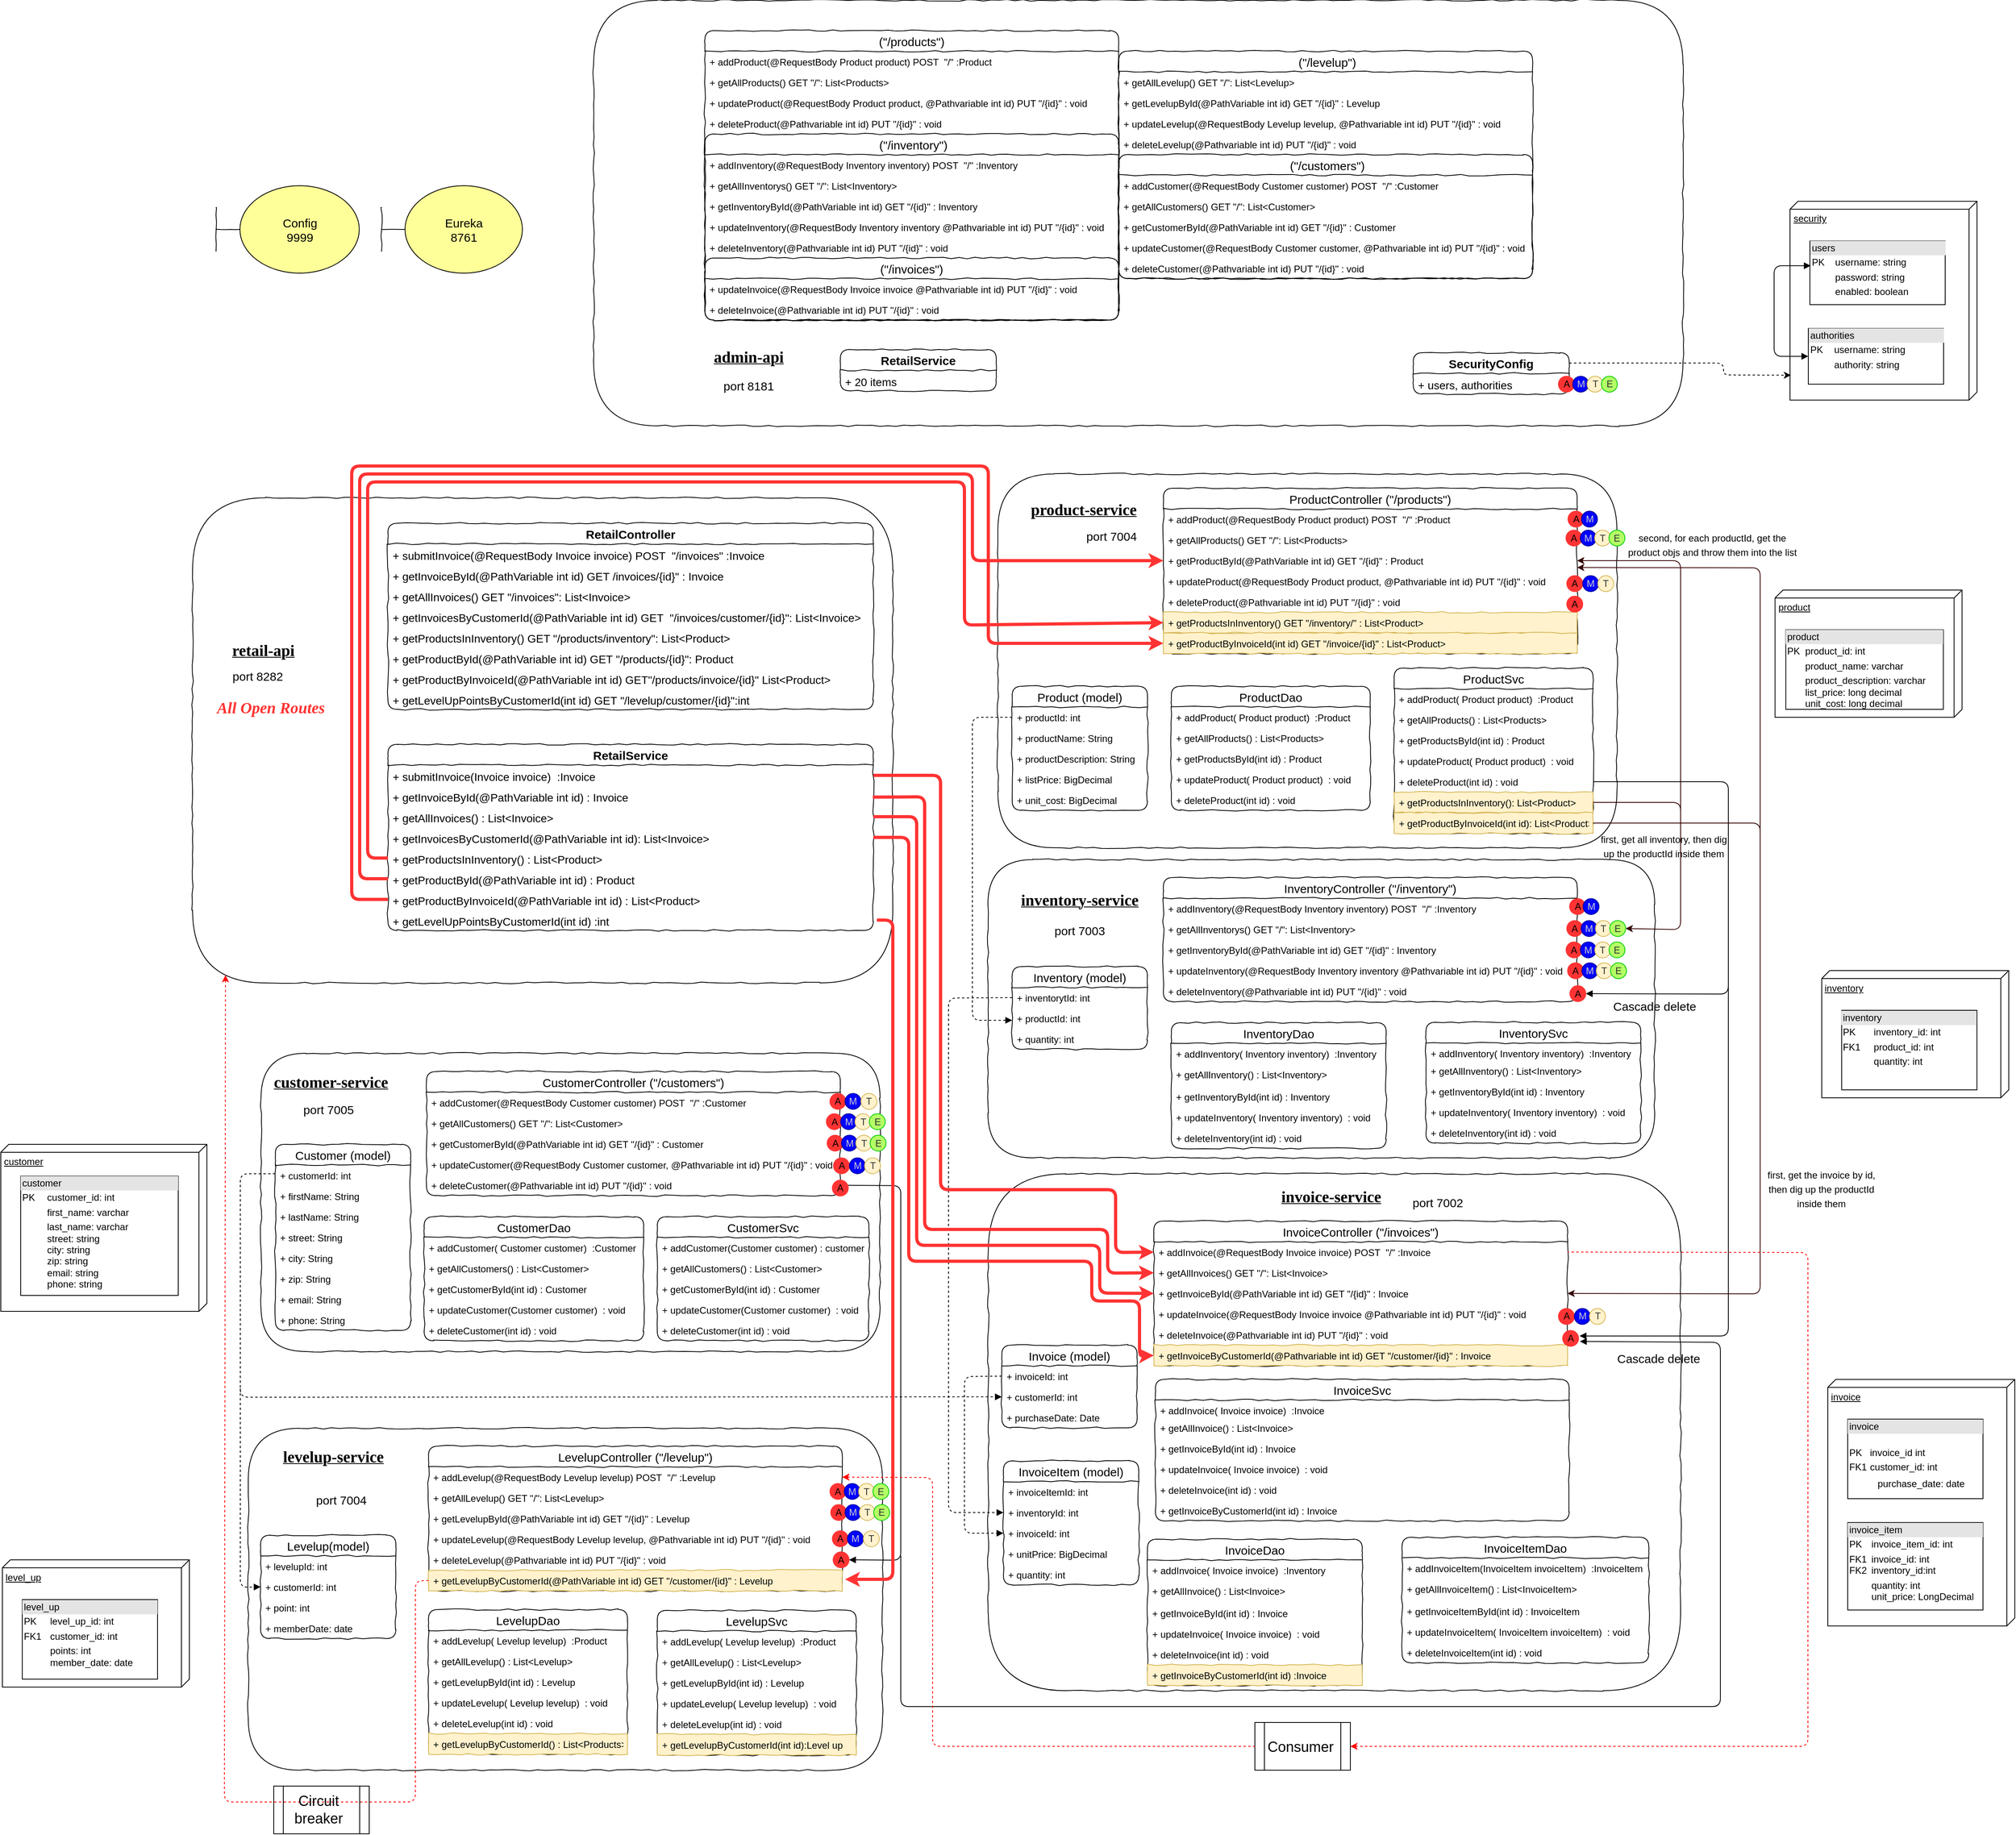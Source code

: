 <mxfile pages="1" version="11.2.1" type="device"><diagram id="AKQeQcgz-3qSORkPZozQ" name="Page-1"><mxGraphModel dx="3816" dy="1809" grid="1" gridSize="10" guides="1" tooltips="1" connect="1" arrows="1" fold="1" page="1" pageScale="1" pageWidth="850" pageHeight="1100" math="0" shadow="0"><root><mxCell id="0"/><mxCell id="1" parent="0"/><mxCell id="oy09f4TFrToggvV0XJdq-14" value="customer" style="verticalAlign=top;align=left;spacingTop=8;spacingLeft=2;spacingRight=12;shape=cube;size=10;direction=south;fontStyle=4;html=1;" parent="1" vertex="1"><mxGeometry x="-101" y="1663" width="259" height="210" as="geometry"/></mxCell><mxCell id="oy09f4TFrToggvV0XJdq-7" value="level_up" style="verticalAlign=top;align=left;spacingTop=8;spacingLeft=2;spacingRight=12;shape=cube;size=10;direction=south;fontStyle=4;html=1;" parent="1" vertex="1"><mxGeometry x="-99" y="2185.5" width="235" height="160" as="geometry"/></mxCell><mxCell id="oy09f4TFrToggvV0XJdq-5" value="&lt;div style=&quot;box-sizing: border-box ; width: 100% ; background: #e4e4e4 ; padding: 2px&quot;&gt;level_up&lt;/div&gt;&lt;table style=&quot;width: 100% ; font-size: 1em&quot; cellpadding=&quot;2&quot; cellspacing=&quot;0&quot;&gt;&lt;tbody&gt;&lt;tr&gt;&lt;td&gt;PK&lt;/td&gt;&lt;td&gt;level_up_id: int&lt;br&gt;&lt;/td&gt;&lt;/tr&gt;&lt;tr&gt;&lt;td&gt;FK1&lt;/td&gt;&lt;td&gt;customer_id: int&lt;/td&gt;&lt;/tr&gt;&lt;tr&gt;&lt;td&gt;&lt;/td&gt;&lt;td&gt;points: int&lt;br style=&quot;padding: 0px ; margin: 0px&quot;&gt;member_date: date&lt;br&gt;&lt;/td&gt;&lt;/tr&gt;&lt;/tbody&gt;&lt;/table&gt;" style="verticalAlign=top;align=left;overflow=fill;html=1;" parent="1" vertex="1"><mxGeometry x="-74" y="2235.5" width="170" height="100" as="geometry"/></mxCell><mxCell id="oy09f4TFrToggvV0XJdq-8" value="invoice" style="verticalAlign=top;align=left;spacingTop=8;spacingLeft=2;spacingRight=12;shape=cube;size=10;direction=south;fontStyle=4;html=1;" parent="1" vertex="1"><mxGeometry x="2195" y="1958.6" width="235" height="310" as="geometry"/></mxCell><mxCell id="oy09f4TFrToggvV0XJdq-9" value="&lt;div style=&quot;box-sizing: border-box ; width: 100% ; background: #e4e4e4 ; padding: 2px&quot;&gt;invoice&lt;/div&gt;&lt;br&gt;&lt;table style=&quot;width: 100% ; font-size: 1em&quot; cellpadding=&quot;2&quot; cellspacing=&quot;0&quot;&gt;&lt;tbody&gt;&lt;tr&gt;&lt;td&gt;PK&lt;/td&gt;&lt;td&gt;invoice_id int&lt;br&gt;&lt;/td&gt;&lt;/tr&gt;&lt;tr&gt;&lt;td&gt;FK1&lt;/td&gt;&lt;td&gt;customer_id: int&lt;/td&gt;&lt;/tr&gt;&lt;tr&gt;&lt;td&gt;&lt;/td&gt;&lt;td&gt;&lt;table cellpadding=&quot;2&quot; cellspacing=&quot;0&quot; style=&quot;font-size: 1em ; width: 238px&quot;&gt;&lt;tbody&gt;&lt;tr&gt;&lt;td&gt;&lt;/td&gt;&lt;td&gt;purchase_date: date&lt;br&gt;&lt;/td&gt;&lt;td&gt;&lt;/td&gt;&lt;td&gt;&lt;br&gt;&lt;/td&gt;&lt;/tr&gt;&lt;/tbody&gt;&lt;/table&gt;&lt;/td&gt;&lt;td&gt;&lt;/td&gt;&lt;td&gt;&lt;/td&gt;&lt;td&gt;&lt;br&gt;&lt;/td&gt;&lt;/tr&gt;&lt;/tbody&gt;&lt;/table&gt;" style="verticalAlign=top;align=left;overflow=fill;html=1;" parent="1" vertex="1"><mxGeometry x="2220" y="2008.6" width="170" height="100" as="geometry"/></mxCell><mxCell id="oy09f4TFrToggvV0XJdq-10" value="&lt;div style=&quot;box-sizing: border-box ; width: 100% ; background: #e4e4e4 ; padding: 2px&quot;&gt;invoice_item&lt;/div&gt;&lt;table style=&quot;width: 100% ; font-size: 1em&quot; cellpadding=&quot;2&quot; cellspacing=&quot;0&quot;&gt;&lt;tbody&gt;&lt;tr&gt;&lt;td&gt;PK&lt;/td&gt;&lt;td&gt;invoice_item_id: int&lt;br&gt;&lt;/td&gt;&lt;/tr&gt;&lt;tr&gt;&lt;td&gt;FK1&lt;br&gt;FK2&lt;/td&gt;&lt;td&gt;invoice_id: int&lt;br&gt;inventory_id:int&lt;/td&gt;&lt;/tr&gt;&lt;tr&gt;&lt;td&gt;&lt;/td&gt;&lt;td&gt;quantity: int&lt;br&gt;unit_price: LongDecimal&lt;br&gt;&lt;br&gt;&lt;/td&gt;&lt;/tr&gt;&lt;/tbody&gt;&lt;/table&gt;" style="verticalAlign=top;align=left;overflow=fill;html=1;" parent="1" vertex="1"><mxGeometry x="2220" y="2138.6" width="170" height="110" as="geometry"/></mxCell><mxCell id="oy09f4TFrToggvV0XJdq-12" value="inventory" style="verticalAlign=top;align=left;spacingTop=8;spacingLeft=2;spacingRight=12;shape=cube;size=10;direction=south;fontStyle=4;html=1;" parent="1" vertex="1"><mxGeometry x="2187.4" y="1444.5" width="235" height="160" as="geometry"/></mxCell><mxCell id="oy09f4TFrToggvV0XJdq-13" value="&lt;div style=&quot;box-sizing: border-box ; width: 100% ; background: #e4e4e4 ; padding: 2px&quot;&gt;inventory&lt;/div&gt;&lt;table style=&quot;width: 100% ; font-size: 1em&quot; cellpadding=&quot;2&quot; cellspacing=&quot;0&quot;&gt;&lt;tbody&gt;&lt;tr&gt;&lt;td&gt;PK&lt;/td&gt;&lt;td&gt;inventory_id: int&lt;br&gt;&lt;/td&gt;&lt;/tr&gt;&lt;tr&gt;&lt;td&gt;FK1&lt;/td&gt;&lt;td&gt;product_id: int&lt;/td&gt;&lt;/tr&gt;&lt;tr&gt;&lt;td&gt;&lt;/td&gt;&lt;td&gt;quantity: int&lt;br style=&quot;padding: 0px ; margin: 0px&quot;&gt;&lt;br&gt;&lt;/td&gt;&lt;/tr&gt;&lt;/tbody&gt;&lt;/table&gt;" style="verticalAlign=top;align=left;overflow=fill;html=1;" parent="1" vertex="1"><mxGeometry x="2212.4" y="1494.5" width="170" height="100" as="geometry"/></mxCell><mxCell id="oy09f4TFrToggvV0XJdq-15" value="&lt;div style=&quot;box-sizing: border-box ; width: 100% ; background: #e4e4e4 ; padding: 2px&quot;&gt;product&lt;/div&gt;&lt;table style=&quot;width: 100% ; font-size: 1em&quot; cellpadding=&quot;2&quot; cellspacing=&quot;0&quot;&gt;&lt;tbody&gt;&lt;tr&gt;&lt;td&gt;PK&lt;/td&gt;&lt;td&gt;product_id: int&lt;br&gt;&lt;/td&gt;&lt;/tr&gt;&lt;tr&gt;&lt;td&gt;&lt;br&gt;&lt;/td&gt;&lt;td&gt;product_name: varchar&lt;/td&gt;&lt;/tr&gt;&lt;tr&gt;&lt;td&gt;&lt;/td&gt;&lt;td&gt;product_description: varchar&lt;br style=&quot;padding: 0px ; margin: 0px&quot;&gt;list_price: long decimal&lt;br&gt;unit_cost: long decimal&lt;/td&gt;&lt;/tr&gt;&lt;/tbody&gt;&lt;/table&gt;" style="verticalAlign=top;align=left;overflow=fill;html=1;" parent="1" vertex="1"><mxGeometry x="2132.2" y="1006" width="198" height="100" as="geometry"/></mxCell><mxCell id="oy09f4TFrToggvV0XJdq-21" value="product" style="verticalAlign=top;align=left;spacingTop=8;spacingLeft=2;spacingRight=12;shape=cube;size=10;direction=south;fontStyle=4;html=1;" parent="1" vertex="1"><mxGeometry x="2128.7" y="966" width="235" height="160" as="geometry"/></mxCell><mxCell id="oy09f4TFrToggvV0XJdq-22" value="&lt;div style=&quot;box-sizing: border-box ; width: 100% ; background: #e4e4e4 ; padding: 2px&quot;&gt;product&lt;/div&gt;&lt;table style=&quot;width: 100% ; font-size: 1em&quot; cellpadding=&quot;2&quot; cellspacing=&quot;0&quot;&gt;&lt;tbody&gt;&lt;tr&gt;&lt;td&gt;PK&lt;/td&gt;&lt;td&gt;product_id: int&lt;br&gt;&lt;/td&gt;&lt;/tr&gt;&lt;tr&gt;&lt;td&gt;&lt;br&gt;&lt;/td&gt;&lt;td&gt;product_name: varchar&lt;/td&gt;&lt;/tr&gt;&lt;tr&gt;&lt;td&gt;&lt;/td&gt;&lt;td&gt;product_description: varchar&lt;br style=&quot;padding: 0px ; margin: 0px&quot;&gt;list_price: long decimal&lt;br&gt;unit_cost: long decimal&lt;/td&gt;&lt;/tr&gt;&lt;/tbody&gt;&lt;/table&gt;" style="verticalAlign=top;align=left;overflow=fill;html=1;" parent="1" vertex="1"><mxGeometry x="2142.2" y="1016" width="198" height="100" as="geometry"/></mxCell><mxCell id="oy09f4TFrToggvV0XJdq-23" value="&lt;div style=&quot;box-sizing: border-box ; width: 100% ; background: #e4e4e4 ; padding: 2px&quot;&gt;customer&lt;/div&gt;&lt;table style=&quot;width: 100% ; font-size: 1em&quot; cellpadding=&quot;2&quot; cellspacing=&quot;0&quot;&gt;&lt;tbody&gt;&lt;tr&gt;&lt;td&gt;PK&lt;/td&gt;&lt;td&gt;customer_id: int&lt;br&gt;&lt;/td&gt;&lt;/tr&gt;&lt;tr&gt;&lt;td&gt;&lt;br&gt;&lt;/td&gt;&lt;td&gt;first_name: varchar&lt;/td&gt;&lt;/tr&gt;&lt;tr&gt;&lt;td&gt;&lt;/td&gt;&lt;td&gt;last_name: varchar&lt;br style=&quot;padding: 0px ; margin: 0px&quot;&gt;street: string&lt;br&gt;city: string&lt;br&gt;zip: string&lt;br&gt;email: string&lt;br&gt;phone: string&lt;br&gt;&lt;br&gt;&lt;/td&gt;&lt;/tr&gt;&lt;/tbody&gt;&lt;/table&gt;" style="verticalAlign=top;align=left;overflow=fill;html=1;" parent="1" vertex="1"><mxGeometry x="-76" y="1703" width="198" height="150" as="geometry"/></mxCell><mxCell id="dk8RMF_b6mO3HH5nVuE_-1" value="" style="rounded=1;whiteSpace=wrap;html=1;comic=1;shadow=0;glass=0;" parent="1" vertex="1"><mxGeometry x="140" y="850" width="880" height="610" as="geometry"/></mxCell><mxCell id="dk8RMF_b6mO3HH5nVuE_-2" value="&lt;font face=&quot;Comic Sans MS&quot;&gt;&lt;span style=&quot;font-size: 20px&quot;&gt;retail-api&lt;/span&gt;&lt;/font&gt;" style="text;html=1;strokeColor=none;fillColor=none;align=center;verticalAlign=middle;whiteSpace=wrap;rounded=0;fontStyle=5" parent="1" vertex="1"><mxGeometry x="154" y="1031" width="150" height="20" as="geometry"/></mxCell><mxCell id="dk8RMF_b6mO3HH5nVuE_-3" value="RetailController" style="swimlane;fontStyle=1;childLayout=stackLayout;horizontal=1;startSize=26;fillColor=none;horizontalStack=0;resizeParent=1;resizeParentMax=0;resizeLast=0;collapsible=1;marginBottom=0;rounded=1;shadow=0;glass=0;comic=1;fontSize=15;" parent="1" vertex="1"><mxGeometry x="385.5" y="882" width="610" height="234" as="geometry"/></mxCell><mxCell id="dk8RMF_b6mO3HH5nVuE_-4" value="+ submitInvoice(@RequestBody Invoice invoice) POST  &quot;/invoices&quot; :Invoice " style="text;strokeColor=none;fillColor=none;align=left;verticalAlign=top;spacingLeft=4;spacingRight=4;overflow=hidden;rotatable=0;points=[[0,0.5],[1,0.5]];portConstraint=eastwest;fontSize=14;" parent="dk8RMF_b6mO3HH5nVuE_-3" vertex="1"><mxGeometry y="26" width="610" height="26" as="geometry"/></mxCell><mxCell id="dk8RMF_b6mO3HH5nVuE_-5" value="+ getInvoiceById(@PathVariable int id) GET /invoices/{id}&quot; : Invoice " style="text;strokeColor=none;fillColor=none;align=left;verticalAlign=top;spacingLeft=4;spacingRight=4;overflow=hidden;rotatable=0;points=[[0,0.5],[1,0.5]];portConstraint=eastwest;fontSize=14;" parent="dk8RMF_b6mO3HH5nVuE_-3" vertex="1"><mxGeometry y="52" width="610" height="26" as="geometry"/></mxCell><mxCell id="dk8RMF_b6mO3HH5nVuE_-6" value="+ getAllInvoices() GET &quot;/invoices&quot;: List&lt;Invoice&gt; " style="text;strokeColor=none;fillColor=none;align=left;verticalAlign=top;spacingLeft=4;spacingRight=4;overflow=hidden;rotatable=0;points=[[0,0.5],[1,0.5]];portConstraint=eastwest;fontSize=14;" parent="dk8RMF_b6mO3HH5nVuE_-3" vertex="1"><mxGeometry y="78" width="610" height="26" as="geometry"/></mxCell><mxCell id="dk8RMF_b6mO3HH5nVuE_-7" value="+ getInvoicesByCustomerId(@PathVariable int id) GET  &quot;/invoices/customer/{id}&quot;: List&lt;Invoice&gt; &#10;" style="text;strokeColor=none;fillColor=none;align=left;verticalAlign=top;spacingLeft=4;spacingRight=4;overflow=hidden;rotatable=0;points=[[0,0.5],[1,0.5]];portConstraint=eastwest;fontSize=14;" parent="dk8RMF_b6mO3HH5nVuE_-3" vertex="1"><mxGeometry y="104" width="610" height="26" as="geometry"/></mxCell><mxCell id="dk8RMF_b6mO3HH5nVuE_-8" value="+ getProductsInInventory() GET &quot;/products/inventory&quot;: List&lt;Product&gt;&#10;" style="text;strokeColor=none;fillColor=none;align=left;verticalAlign=top;spacingLeft=4;spacingRight=4;overflow=hidden;rotatable=0;points=[[0,0.5],[1,0.5]];portConstraint=eastwest;fontSize=14;" parent="dk8RMF_b6mO3HH5nVuE_-3" vertex="1"><mxGeometry y="130" width="610" height="26" as="geometry"/></mxCell><mxCell id="dk8RMF_b6mO3HH5nVuE_-9" value="+ getProductById(@PathVariable int id) GET &quot;/products/{id}&quot;: Product&#10;" style="text;strokeColor=none;fillColor=none;align=left;verticalAlign=top;spacingLeft=4;spacingRight=4;overflow=hidden;rotatable=0;points=[[0,0.5],[1,0.5]];portConstraint=eastwest;fontSize=14;" parent="dk8RMF_b6mO3HH5nVuE_-3" vertex="1"><mxGeometry y="156" width="610" height="26" as="geometry"/></mxCell><mxCell id="dk8RMF_b6mO3HH5nVuE_-10" value="+ getProductByInvoiceId(@PathVariable int id) GET&quot;/products/invoice/{id}&quot; List&lt;Product&gt;&#10;" style="text;strokeColor=none;fillColor=none;align=left;verticalAlign=top;spacingLeft=4;spacingRight=4;overflow=hidden;rotatable=0;points=[[0,0.5],[1,0.5]];portConstraint=eastwest;fontSize=14;" parent="dk8RMF_b6mO3HH5nVuE_-3" vertex="1"><mxGeometry y="182" width="610" height="26" as="geometry"/></mxCell><mxCell id="dk8RMF_b6mO3HH5nVuE_-11" value="+ getLevelUpPointsByCustomerId(int id) GET &quot;/levelup/customer/{id}&quot;:int&#10;" style="text;strokeColor=none;fillColor=none;align=left;verticalAlign=top;spacingLeft=4;spacingRight=4;overflow=hidden;rotatable=0;points=[[0,0.5],[1,0.5]];portConstraint=eastwest;fontSize=14;" parent="dk8RMF_b6mO3HH5nVuE_-3" vertex="1"><mxGeometry y="208" width="610" height="26" as="geometry"/></mxCell><mxCell id="dk8RMF_b6mO3HH5nVuE_-12" value="RetailService" style="swimlane;fontStyle=1;childLayout=stackLayout;horizontal=1;startSize=26;fillColor=none;horizontalStack=0;resizeParent=1;resizeParentMax=0;resizeLast=0;collapsible=1;marginBottom=0;rounded=1;shadow=0;glass=0;comic=1;fontSize=15;" parent="1" vertex="1"><mxGeometry x="385.5" y="1160" width="610" height="234" as="geometry"/></mxCell><mxCell id="dk8RMF_b6mO3HH5nVuE_-13" value="+ submitInvoice(Invoice invoice)  :Invoice " style="text;strokeColor=none;fillColor=none;align=left;verticalAlign=top;spacingLeft=4;spacingRight=4;overflow=hidden;rotatable=0;points=[[0,0.5],[1,0.5]];portConstraint=eastwest;fontSize=14;" parent="dk8RMF_b6mO3HH5nVuE_-12" vertex="1"><mxGeometry y="26" width="610" height="26" as="geometry"/></mxCell><mxCell id="dk8RMF_b6mO3HH5nVuE_-14" value="+ getInvoiceById(@PathVariable int id) : Invoice " style="text;strokeColor=none;fillColor=none;align=left;verticalAlign=top;spacingLeft=4;spacingRight=4;overflow=hidden;rotatable=0;points=[[0,0.5],[1,0.5]];portConstraint=eastwest;fontSize=14;" parent="dk8RMF_b6mO3HH5nVuE_-12" vertex="1"><mxGeometry y="52" width="610" height="26" as="geometry"/></mxCell><mxCell id="dk8RMF_b6mO3HH5nVuE_-15" value="+ getAllInvoices() : List&lt;Invoice&gt; " style="text;strokeColor=none;fillColor=none;align=left;verticalAlign=top;spacingLeft=4;spacingRight=4;overflow=hidden;rotatable=0;points=[[0,0.5],[1,0.5]];portConstraint=eastwest;fontSize=14;" parent="dk8RMF_b6mO3HH5nVuE_-12" vertex="1"><mxGeometry y="78" width="610" height="26" as="geometry"/></mxCell><mxCell id="dk8RMF_b6mO3HH5nVuE_-16" value="+ getInvoicesByCustomerId(@PathVariable int id): List&lt;Invoice&gt; &#10;" style="text;strokeColor=none;fillColor=none;align=left;verticalAlign=top;spacingLeft=4;spacingRight=4;overflow=hidden;rotatable=0;points=[[0,0.5],[1,0.5]];portConstraint=eastwest;fontSize=14;" parent="dk8RMF_b6mO3HH5nVuE_-12" vertex="1"><mxGeometry y="104" width="610" height="26" as="geometry"/></mxCell><mxCell id="dk8RMF_b6mO3HH5nVuE_-17" value="+ getProductsInInventory() : List&lt;Product&gt;&#10;" style="text;strokeColor=none;fillColor=none;align=left;verticalAlign=top;spacingLeft=4;spacingRight=4;overflow=hidden;rotatable=0;points=[[0,0.5],[1,0.5]];portConstraint=eastwest;fontSize=14;" parent="dk8RMF_b6mO3HH5nVuE_-12" vertex="1"><mxGeometry y="130" width="610" height="26" as="geometry"/></mxCell><mxCell id="dk8RMF_b6mO3HH5nVuE_-18" value="+ getProductById(@PathVariable int id) : Product&#10;" style="text;strokeColor=none;fillColor=none;align=left;verticalAlign=top;spacingLeft=4;spacingRight=4;overflow=hidden;rotatable=0;points=[[0,0.5],[1,0.5]];portConstraint=eastwest;fontSize=14;" parent="dk8RMF_b6mO3HH5nVuE_-12" vertex="1"><mxGeometry y="156" width="610" height="26" as="geometry"/></mxCell><mxCell id="dk8RMF_b6mO3HH5nVuE_-19" value="+ getProductByInvoiceId(@PathVariable int id) : List&lt;Product&gt;&#10;" style="text;strokeColor=none;fillColor=none;align=left;verticalAlign=top;spacingLeft=4;spacingRight=4;overflow=hidden;rotatable=0;points=[[0,0.5],[1,0.5]];portConstraint=eastwest;fontSize=14;" parent="dk8RMF_b6mO3HH5nVuE_-12" vertex="1"><mxGeometry y="182" width="610" height="26" as="geometry"/></mxCell><mxCell id="dk8RMF_b6mO3HH5nVuE_-20" value="+ getLevelUpPointsByCustomerId(int id) :int&#10;" style="text;strokeColor=none;fillColor=none;align=left;verticalAlign=top;spacingLeft=4;spacingRight=4;overflow=hidden;rotatable=0;points=[[0,0.5],[1,0.5]];portConstraint=eastwest;fontSize=14;" parent="dk8RMF_b6mO3HH5nVuE_-12" vertex="1"><mxGeometry y="208" width="610" height="26" as="geometry"/></mxCell><mxCell id="dk8RMF_b6mO3HH5nVuE_-21" value="port 8282" style="text;html=1;strokeColor=none;fillColor=none;align=center;verticalAlign=middle;whiteSpace=wrap;rounded=0;shadow=0;glass=0;comic=1;fontSize=15;" parent="1" vertex="1"><mxGeometry x="187" y="1064" width="70" height="20" as="geometry"/></mxCell><mxCell id="dk8RMF_b6mO3HH5nVuE_-22" value="" style="rounded=1;whiteSpace=wrap;html=1;shadow=0;glass=0;comic=1;fontSize=15;" parent="1" vertex="1"><mxGeometry x="1152" y="820" width="778" height="470" as="geometry"/></mxCell><mxCell id="dk8RMF_b6mO3HH5nVuE_-23" value="&lt;font face=&quot;Comic Sans MS&quot;&gt;&lt;span style=&quot;font-size: 20px&quot;&gt;product-service&lt;/span&gt;&lt;/font&gt;" style="text;html=1;strokeColor=none;fillColor=none;align=center;verticalAlign=middle;whiteSpace=wrap;rounded=0;fontStyle=5" parent="1" vertex="1"><mxGeometry x="1170" y="854" width="180" height="20" as="geometry"/></mxCell><mxCell id="dk8RMF_b6mO3HH5nVuE_-24" value="ProductController (&quot;/products&quot;)" style="swimlane;fontStyle=0;childLayout=stackLayout;horizontal=1;startSize=26;fillColor=none;horizontalStack=0;resizeParent=1;resizeParentMax=0;resizeLast=0;collapsible=1;marginBottom=0;rounded=1;shadow=0;glass=0;comic=1;fontSize=15;" parent="1" vertex="1"><mxGeometry x="1360" y="838" width="520" height="208" as="geometry"/></mxCell><mxCell id="dk8RMF_b6mO3HH5nVuE_-25" value="+ addProduct(@RequestBody Product product) POST  &quot;/&quot; :Product" style="text;strokeColor=none;fillColor=none;align=left;verticalAlign=top;spacingLeft=4;spacingRight=4;overflow=hidden;rotatable=0;points=[[0,0.5],[1,0.5]];portConstraint=eastwest;" parent="dk8RMF_b6mO3HH5nVuE_-24" vertex="1"><mxGeometry y="26" width="520" height="26" as="geometry"/></mxCell><mxCell id="dk8RMF_b6mO3HH5nVuE_-26" value="+ getAllProducts() GET &quot;/&quot;: List&lt;Products&gt; " style="text;strokeColor=none;fillColor=none;align=left;verticalAlign=top;spacingLeft=4;spacingRight=4;overflow=hidden;rotatable=0;points=[[0,0.5],[1,0.5]];portConstraint=eastwest;" parent="dk8RMF_b6mO3HH5nVuE_-24" vertex="1"><mxGeometry y="52" width="520" height="26" as="geometry"/></mxCell><mxCell id="dk8RMF_b6mO3HH5nVuE_-27" value="+ getProductById(@PathVariable int id) GET &quot;/{id}&quot; : Product" style="text;strokeColor=none;fillColor=none;align=left;verticalAlign=top;spacingLeft=4;spacingRight=4;overflow=hidden;rotatable=0;points=[[0,0.5],[1,0.5]];portConstraint=eastwest;" parent="dk8RMF_b6mO3HH5nVuE_-24" vertex="1"><mxGeometry y="78" width="520" height="26" as="geometry"/></mxCell><mxCell id="dk8RMF_b6mO3HH5nVuE_-28" value="+ updateProduct(@RequestBody Product product, @Pathvariable int id) PUT &quot;/{id}&quot; : void" style="text;strokeColor=none;fillColor=none;align=left;verticalAlign=top;spacingLeft=4;spacingRight=4;overflow=hidden;rotatable=0;points=[[0,0.5],[1,0.5]];portConstraint=eastwest;" parent="dk8RMF_b6mO3HH5nVuE_-24" vertex="1"><mxGeometry y="104" width="520" height="26" as="geometry"/></mxCell><mxCell id="dk8RMF_b6mO3HH5nVuE_-30" value="+ deleteProduct(@Pathvariable int id) PUT &quot;/{id}&quot; : void" style="text;strokeColor=none;fillColor=none;align=left;verticalAlign=top;spacingLeft=4;spacingRight=4;overflow=hidden;rotatable=0;points=[[0,0.5],[1,0.5]];portConstraint=eastwest;" parent="dk8RMF_b6mO3HH5nVuE_-24" vertex="1"><mxGeometry y="130" width="520" height="26" as="geometry"/></mxCell><mxCell id="dk8RMF_b6mO3HH5nVuE_-236" value="+ getProductsInInventory() GET &quot;/inventory/&quot; : List&lt;Product&gt;" style="text;strokeColor=#d6b656;fillColor=#fff2cc;align=left;verticalAlign=top;spacingLeft=4;spacingRight=4;overflow=hidden;rotatable=0;points=[[0,0.5],[1,0.5]];portConstraint=eastwest;comic=1;" parent="dk8RMF_b6mO3HH5nVuE_-24" vertex="1"><mxGeometry y="156" width="520" height="26" as="geometry"/></mxCell><mxCell id="dk8RMF_b6mO3HH5nVuE_-239" value="" style="endArrow=classic;html=1;strokeColor=#330000;strokeWidth=1;fontSize=15;entryX=1;entryY=0.5;entryDx=0;entryDy=0;" parent="dk8RMF_b6mO3HH5nVuE_-24" target="dk8RMF_b6mO3HH5nVuE_-27" edge="1"><mxGeometry width="50" height="50" relative="1" as="geometry"><mxPoint x="650" y="165" as="sourcePoint"/><mxPoint x="530" y="533.5" as="targetPoint"/><Array as="points"><mxPoint x="650" y="432"/><mxPoint x="650" y="91"/></Array></mxGeometry></mxCell><mxCell id="dk8RMF_b6mO3HH5nVuE_-241" value="+ getProductByInvoiceId(int id) GET &quot;/invoice/{id}&quot; : List&lt;Product&gt;" style="text;strokeColor=#d6b656;fillColor=#fff2cc;align=left;verticalAlign=top;spacingLeft=4;spacingRight=4;overflow=hidden;rotatable=0;points=[[0,0.5],[1,0.5]];portConstraint=eastwest;comic=1;" parent="dk8RMF_b6mO3HH5nVuE_-24" vertex="1"><mxGeometry y="182" width="520" height="26" as="geometry"/></mxCell><mxCell id="dk8RMF_b6mO3HH5nVuE_-31" value="ProductSvc" style="swimlane;fontStyle=0;childLayout=stackLayout;horizontal=1;startSize=26;fillColor=none;horizontalStack=0;resizeParent=1;resizeParentMax=0;resizeLast=0;collapsible=1;marginBottom=0;rounded=1;shadow=0;glass=0;comic=1;fontSize=15;" parent="1" vertex="1"><mxGeometry x="1650" y="1064" width="250" height="208" as="geometry"/></mxCell><mxCell id="dk8RMF_b6mO3HH5nVuE_-32" value="+ addProduct( Product product)  :Product" style="text;strokeColor=none;fillColor=none;align=left;verticalAlign=top;spacingLeft=4;spacingRight=4;overflow=hidden;rotatable=0;points=[[0,0.5],[1,0.5]];portConstraint=eastwest;" parent="dk8RMF_b6mO3HH5nVuE_-31" vertex="1"><mxGeometry y="26" width="250" height="26" as="geometry"/></mxCell><mxCell id="dk8RMF_b6mO3HH5nVuE_-33" value="+ getAllProducts() : List&lt;Products&gt; " style="text;strokeColor=none;fillColor=none;align=left;verticalAlign=top;spacingLeft=4;spacingRight=4;overflow=hidden;rotatable=0;points=[[0,0.5],[1,0.5]];portConstraint=eastwest;" parent="dk8RMF_b6mO3HH5nVuE_-31" vertex="1"><mxGeometry y="52" width="250" height="26" as="geometry"/></mxCell><mxCell id="dk8RMF_b6mO3HH5nVuE_-34" value="+ getProductsById(int id) : Product" style="text;strokeColor=none;fillColor=none;align=left;verticalAlign=top;spacingLeft=4;spacingRight=4;overflow=hidden;rotatable=0;points=[[0,0.5],[1,0.5]];portConstraint=eastwest;" parent="dk8RMF_b6mO3HH5nVuE_-31" vertex="1"><mxGeometry y="78" width="250" height="26" as="geometry"/></mxCell><mxCell id="dk8RMF_b6mO3HH5nVuE_-35" value="+ updateProduct( Product product)  : void" style="text;strokeColor=none;fillColor=none;align=left;verticalAlign=top;spacingLeft=4;spacingRight=4;overflow=hidden;rotatable=0;points=[[0,0.5],[1,0.5]];portConstraint=eastwest;" parent="dk8RMF_b6mO3HH5nVuE_-31" vertex="1"><mxGeometry y="104" width="250" height="26" as="geometry"/></mxCell><mxCell id="dk8RMF_b6mO3HH5nVuE_-37" value="+ deleteProduct(int id) : void" style="text;strokeColor=none;fillColor=none;align=left;verticalAlign=top;spacingLeft=4;spacingRight=4;overflow=hidden;rotatable=0;points=[[0,0.5],[1,0.5]];portConstraint=eastwest;" parent="dk8RMF_b6mO3HH5nVuE_-31" vertex="1"><mxGeometry y="130" width="250" height="26" as="geometry"/></mxCell><mxCell id="dk8RMF_b6mO3HH5nVuE_-237" value="+ getProductsInInventory(): List&lt;Product&gt;" style="text;strokeColor=#d6b656;fillColor=#fff2cc;align=left;verticalAlign=top;spacingLeft=4;spacingRight=4;overflow=hidden;rotatable=0;points=[[0,0.5],[1,0.5]];portConstraint=eastwest;comic=1;" parent="dk8RMF_b6mO3HH5nVuE_-31" vertex="1"><mxGeometry y="156" width="250" height="26" as="geometry"/></mxCell><mxCell id="dk8RMF_b6mO3HH5nVuE_-243" value="+ getProductByInvoiceId(int id): List&lt;Product&gt;" style="text;strokeColor=#d6b656;fillColor=#fff2cc;align=left;verticalAlign=top;spacingLeft=4;spacingRight=4;overflow=hidden;rotatable=0;points=[[0,0.5],[1,0.5]];portConstraint=eastwest;comic=1;" parent="dk8RMF_b6mO3HH5nVuE_-31" vertex="1"><mxGeometry y="182" width="250" height="26" as="geometry"/></mxCell><mxCell id="dk8RMF_b6mO3HH5nVuE_-38" value="ProductDao" style="swimlane;fontStyle=0;childLayout=stackLayout;horizontal=1;startSize=26;fillColor=none;horizontalStack=0;resizeParent=1;resizeParentMax=0;resizeLast=0;collapsible=1;marginBottom=0;rounded=1;shadow=0;glass=0;comic=1;fontSize=15;" parent="1" vertex="1"><mxGeometry x="1370" y="1087" width="250" height="156" as="geometry"/></mxCell><mxCell id="dk8RMF_b6mO3HH5nVuE_-39" value="+ addProduct( Product product)  :Product" style="text;strokeColor=none;fillColor=none;align=left;verticalAlign=top;spacingLeft=4;spacingRight=4;overflow=hidden;rotatable=0;points=[[0,0.5],[1,0.5]];portConstraint=eastwest;" parent="dk8RMF_b6mO3HH5nVuE_-38" vertex="1"><mxGeometry y="26" width="250" height="26" as="geometry"/></mxCell><mxCell id="dk8RMF_b6mO3HH5nVuE_-40" value="+ getAllProducts() : List&lt;Products&gt; " style="text;strokeColor=none;fillColor=none;align=left;verticalAlign=top;spacingLeft=4;spacingRight=4;overflow=hidden;rotatable=0;points=[[0,0.5],[1,0.5]];portConstraint=eastwest;" parent="dk8RMF_b6mO3HH5nVuE_-38" vertex="1"><mxGeometry y="52" width="250" height="26" as="geometry"/></mxCell><mxCell id="dk8RMF_b6mO3HH5nVuE_-41" value="+ getProductsById(int id) : Product" style="text;strokeColor=none;fillColor=none;align=left;verticalAlign=top;spacingLeft=4;spacingRight=4;overflow=hidden;rotatable=0;points=[[0,0.5],[1,0.5]];portConstraint=eastwest;" parent="dk8RMF_b6mO3HH5nVuE_-38" vertex="1"><mxGeometry y="78" width="250" height="26" as="geometry"/></mxCell><mxCell id="dk8RMF_b6mO3HH5nVuE_-42" value="+ updateProduct( Product product)  : void" style="text;strokeColor=none;fillColor=none;align=left;verticalAlign=top;spacingLeft=4;spacingRight=4;overflow=hidden;rotatable=0;points=[[0,0.5],[1,0.5]];portConstraint=eastwest;" parent="dk8RMF_b6mO3HH5nVuE_-38" vertex="1"><mxGeometry y="104" width="250" height="26" as="geometry"/></mxCell><mxCell id="dk8RMF_b6mO3HH5nVuE_-44" value="+ deleteProduct(int id) : void" style="text;strokeColor=none;fillColor=none;align=left;verticalAlign=top;spacingLeft=4;spacingRight=4;overflow=hidden;rotatable=0;points=[[0,0.5],[1,0.5]];portConstraint=eastwest;" parent="dk8RMF_b6mO3HH5nVuE_-38" vertex="1"><mxGeometry y="130" width="250" height="26" as="geometry"/></mxCell><mxCell id="dk8RMF_b6mO3HH5nVuE_-45" value="Product (model)" style="swimlane;fontStyle=0;childLayout=stackLayout;horizontal=1;startSize=26;fillColor=none;horizontalStack=0;resizeParent=1;resizeParentMax=0;resizeLast=0;collapsible=1;marginBottom=0;rounded=1;shadow=0;glass=0;comic=1;fontSize=15;" parent="1" vertex="1"><mxGeometry x="1170" y="1087" width="170" height="156" as="geometry"/></mxCell><mxCell id="dk8RMF_b6mO3HH5nVuE_-46" value="+ productId: int" style="text;strokeColor=none;fillColor=none;align=left;verticalAlign=top;spacingLeft=4;spacingRight=4;overflow=hidden;rotatable=0;points=[[0,0.5],[1,0.5]];portConstraint=eastwest;" parent="dk8RMF_b6mO3HH5nVuE_-45" vertex="1"><mxGeometry y="26" width="170" height="26" as="geometry"/></mxCell><mxCell id="dk8RMF_b6mO3HH5nVuE_-47" value="+ productName: String" style="text;strokeColor=none;fillColor=none;align=left;verticalAlign=top;spacingLeft=4;spacingRight=4;overflow=hidden;rotatable=0;points=[[0,0.5],[1,0.5]];portConstraint=eastwest;" parent="dk8RMF_b6mO3HH5nVuE_-45" vertex="1"><mxGeometry y="52" width="170" height="26" as="geometry"/></mxCell><mxCell id="dk8RMF_b6mO3HH5nVuE_-48" value="+ productDescription: String" style="text;strokeColor=none;fillColor=none;align=left;verticalAlign=top;spacingLeft=4;spacingRight=4;overflow=hidden;rotatable=0;points=[[0,0.5],[1,0.5]];portConstraint=eastwest;" parent="dk8RMF_b6mO3HH5nVuE_-45" vertex="1"><mxGeometry y="78" width="170" height="26" as="geometry"/></mxCell><mxCell id="dk8RMF_b6mO3HH5nVuE_-49" value="+ listPrice: BigDecimal" style="text;strokeColor=none;fillColor=none;align=left;verticalAlign=top;spacingLeft=4;spacingRight=4;overflow=hidden;rotatable=0;points=[[0,0.5],[1,0.5]];portConstraint=eastwest;" parent="dk8RMF_b6mO3HH5nVuE_-45" vertex="1"><mxGeometry y="104" width="170" height="26" as="geometry"/></mxCell><mxCell id="dk8RMF_b6mO3HH5nVuE_-51" value="+ unit_cost: BigDecimal" style="text;strokeColor=none;fillColor=none;align=left;verticalAlign=top;spacingLeft=4;spacingRight=4;overflow=hidden;rotatable=0;points=[[0,0.5],[1,0.5]];portConstraint=eastwest;" parent="dk8RMF_b6mO3HH5nVuE_-45" vertex="1"><mxGeometry y="130" width="170" height="26" as="geometry"/></mxCell><mxCell id="dk8RMF_b6mO3HH5nVuE_-52" value="" style="rounded=1;whiteSpace=wrap;html=1;shadow=0;glass=0;comic=1;fontSize=15;" parent="1" vertex="1"><mxGeometry x="1139.5" y="1305" width="838" height="375" as="geometry"/></mxCell><mxCell id="dk8RMF_b6mO3HH5nVuE_-53" value="&lt;font face=&quot;Comic Sans MS&quot;&gt;&lt;span style=&quot;font-size: 20px&quot;&gt;inventory-service&lt;/span&gt;&lt;/font&gt;" style="text;html=1;strokeColor=none;fillColor=none;align=center;verticalAlign=middle;whiteSpace=wrap;rounded=0;fontStyle=5" parent="1" vertex="1"><mxGeometry x="1165" y="1345" width="180" height="20" as="geometry"/></mxCell><mxCell id="dk8RMF_b6mO3HH5nVuE_-54" value="InventoryController (&quot;/inventory&quot;)" style="swimlane;fontStyle=0;childLayout=stackLayout;horizontal=1;startSize=26;fillColor=none;horizontalStack=0;resizeParent=1;resizeParentMax=0;resizeLast=0;collapsible=1;marginBottom=0;rounded=1;shadow=0;glass=0;comic=1;fontSize=15;" parent="1" vertex="1"><mxGeometry x="1360" y="1327.5" width="520" height="156" as="geometry"/></mxCell><mxCell id="dk8RMF_b6mO3HH5nVuE_-55" value="+ addInventory(@RequestBody Inventory inventory) POST  &quot;/&quot; :Inventory" style="text;strokeColor=none;fillColor=none;align=left;verticalAlign=top;spacingLeft=4;spacingRight=4;overflow=hidden;rotatable=0;points=[[0,0.5],[1,0.5]];portConstraint=eastwest;" parent="dk8RMF_b6mO3HH5nVuE_-54" vertex="1"><mxGeometry y="26" width="520" height="26" as="geometry"/></mxCell><mxCell id="dk8RMF_b6mO3HH5nVuE_-56" value="+ getAllInventorys() GET &quot;/&quot;: List&lt;Inventory&gt; " style="text;strokeColor=none;fillColor=none;align=left;verticalAlign=top;spacingLeft=4;spacingRight=4;overflow=hidden;rotatable=0;points=[[0,0.5],[1,0.5]];portConstraint=eastwest;" parent="dk8RMF_b6mO3HH5nVuE_-54" vertex="1"><mxGeometry y="52" width="520" height="26" as="geometry"/></mxCell><mxCell id="dk8RMF_b6mO3HH5nVuE_-57" value="+ getInventoryById(@PathVariable int id) GET &quot;/{id}&quot; : Inventory" style="text;strokeColor=none;fillColor=none;align=left;verticalAlign=top;spacingLeft=4;spacingRight=4;overflow=hidden;rotatable=0;points=[[0,0.5],[1,0.5]];portConstraint=eastwest;" parent="dk8RMF_b6mO3HH5nVuE_-54" vertex="1"><mxGeometry y="78" width="520" height="26" as="geometry"/></mxCell><mxCell id="dk8RMF_b6mO3HH5nVuE_-58" value="+ updateInventory(@RequestBody Inventory inventory @Pathvariable int id) PUT &quot;/{id}&quot; : void" style="text;strokeColor=none;fillColor=none;align=left;verticalAlign=top;spacingLeft=4;spacingRight=4;overflow=hidden;rotatable=0;points=[[0,0.5],[1,0.5]];portConstraint=eastwest;" parent="dk8RMF_b6mO3HH5nVuE_-54" vertex="1"><mxGeometry y="104" width="520" height="26" as="geometry"/></mxCell><mxCell id="dk8RMF_b6mO3HH5nVuE_-60" value="+ deleteInventory(@Pathvariable int id) PUT &quot;/{id}&quot; : void" style="text;strokeColor=none;fillColor=none;align=left;verticalAlign=top;spacingLeft=4;spacingRight=4;overflow=hidden;rotatable=0;points=[[0,0.5],[1,0.5]];portConstraint=eastwest;" parent="dk8RMF_b6mO3HH5nVuE_-54" vertex="1"><mxGeometry y="130" width="520" height="26" as="geometry"/></mxCell><mxCell id="dk8RMF_b6mO3HH5nVuE_-61" value="InventorySvc" style="swimlane;fontStyle=0;childLayout=stackLayout;horizontal=1;startSize=26;fillColor=none;horizontalStack=0;resizeParent=1;resizeParentMax=0;resizeLast=0;collapsible=1;marginBottom=0;rounded=1;shadow=0;glass=0;comic=1;fontSize=15;" parent="1" vertex="1"><mxGeometry x="1690" y="1509.5" width="270" height="152" as="geometry"/></mxCell><mxCell id="dk8RMF_b6mO3HH5nVuE_-62" value="+ addInventory( Inventory inventory)  :Inventory" style="text;strokeColor=none;fillColor=none;align=left;verticalAlign=top;spacingLeft=4;spacingRight=4;overflow=hidden;rotatable=0;points=[[0,0.5],[1,0.5]];portConstraint=eastwest;" parent="dk8RMF_b6mO3HH5nVuE_-61" vertex="1"><mxGeometry y="26" width="270" height="22" as="geometry"/></mxCell><mxCell id="dk8RMF_b6mO3HH5nVuE_-63" value="+ getAllInventory() : List&lt;Inventory&gt; " style="text;strokeColor=none;fillColor=none;align=left;verticalAlign=top;spacingLeft=4;spacingRight=4;overflow=hidden;rotatable=0;points=[[0,0.5],[1,0.5]];portConstraint=eastwest;" parent="dk8RMF_b6mO3HH5nVuE_-61" vertex="1"><mxGeometry y="48" width="270" height="26" as="geometry"/></mxCell><mxCell id="dk8RMF_b6mO3HH5nVuE_-64" value="+ getInventoryById(int id) : Inventory" style="text;strokeColor=none;fillColor=none;align=left;verticalAlign=top;spacingLeft=4;spacingRight=4;overflow=hidden;rotatable=0;points=[[0,0.5],[1,0.5]];portConstraint=eastwest;" parent="dk8RMF_b6mO3HH5nVuE_-61" vertex="1"><mxGeometry y="74" width="270" height="26" as="geometry"/></mxCell><mxCell id="dk8RMF_b6mO3HH5nVuE_-65" value="+ updateInventory( Inventory inventory)  : void" style="text;strokeColor=none;fillColor=none;align=left;verticalAlign=top;spacingLeft=4;spacingRight=4;overflow=hidden;rotatable=0;points=[[0,0.5],[1,0.5]];portConstraint=eastwest;" parent="dk8RMF_b6mO3HH5nVuE_-61" vertex="1"><mxGeometry y="100" width="270" height="26" as="geometry"/></mxCell><mxCell id="dk8RMF_b6mO3HH5nVuE_-67" value="+ deleteInventory(int id) : void" style="text;strokeColor=none;fillColor=none;align=left;verticalAlign=top;spacingLeft=4;spacingRight=4;overflow=hidden;rotatable=0;points=[[0,0.5],[1,0.5]];portConstraint=eastwest;" parent="dk8RMF_b6mO3HH5nVuE_-61" vertex="1"><mxGeometry y="126" width="270" height="26" as="geometry"/></mxCell><mxCell id="dk8RMF_b6mO3HH5nVuE_-68" value="InventoryDao" style="swimlane;fontStyle=0;childLayout=stackLayout;horizontal=1;startSize=26;fillColor=none;horizontalStack=0;resizeParent=1;resizeParentMax=0;resizeLast=0;collapsible=1;marginBottom=0;rounded=1;shadow=0;glass=0;comic=1;fontSize=15;" parent="1" vertex="1"><mxGeometry x="1370" y="1510" width="270" height="158" as="geometry"/></mxCell><mxCell id="dk8RMF_b6mO3HH5nVuE_-69" value="+ addInventory( Inventory inventory)  :Inventory" style="text;strokeColor=none;fillColor=none;align=left;verticalAlign=top;spacingLeft=4;spacingRight=4;overflow=hidden;rotatable=0;points=[[0,0.5],[1,0.5]];portConstraint=eastwest;" parent="dk8RMF_b6mO3HH5nVuE_-68" vertex="1"><mxGeometry y="26" width="270" height="26" as="geometry"/></mxCell><mxCell id="dk8RMF_b6mO3HH5nVuE_-70" value="+ getAllInventory() : List&lt;Inventory&gt; " style="text;strokeColor=none;fillColor=none;align=left;verticalAlign=top;spacingLeft=4;spacingRight=4;overflow=hidden;rotatable=0;points=[[0,0.5],[1,0.5]];portConstraint=eastwest;" parent="dk8RMF_b6mO3HH5nVuE_-68" vertex="1"><mxGeometry y="52" width="270" height="28" as="geometry"/></mxCell><mxCell id="dk8RMF_b6mO3HH5nVuE_-71" value="+ getInventoryById(int id) : Inventory" style="text;strokeColor=none;fillColor=none;align=left;verticalAlign=top;spacingLeft=4;spacingRight=4;overflow=hidden;rotatable=0;points=[[0,0.5],[1,0.5]];portConstraint=eastwest;" parent="dk8RMF_b6mO3HH5nVuE_-68" vertex="1"><mxGeometry y="80" width="270" height="26" as="geometry"/></mxCell><mxCell id="dk8RMF_b6mO3HH5nVuE_-72" value="+ updateInventory( Inventory inventory)  : void" style="text;strokeColor=none;fillColor=none;align=left;verticalAlign=top;spacingLeft=4;spacingRight=4;overflow=hidden;rotatable=0;points=[[0,0.5],[1,0.5]];portConstraint=eastwest;" parent="dk8RMF_b6mO3HH5nVuE_-68" vertex="1"><mxGeometry y="106" width="270" height="26" as="geometry"/></mxCell><mxCell id="dk8RMF_b6mO3HH5nVuE_-74" value="+ deleteInventory(int id) : void" style="text;strokeColor=none;fillColor=none;align=left;verticalAlign=top;spacingLeft=4;spacingRight=4;overflow=hidden;rotatable=0;points=[[0,0.5],[1,0.5]];portConstraint=eastwest;" parent="dk8RMF_b6mO3HH5nVuE_-68" vertex="1"><mxGeometry y="132" width="270" height="26" as="geometry"/></mxCell><mxCell id="dk8RMF_b6mO3HH5nVuE_-75" value="Inventory (model)" style="swimlane;fontStyle=0;childLayout=stackLayout;horizontal=1;startSize=26;fillColor=none;horizontalStack=0;resizeParent=1;resizeParentMax=0;resizeLast=0;collapsible=1;marginBottom=0;rounded=1;shadow=0;glass=0;comic=1;fontSize=15;" parent="1" vertex="1"><mxGeometry x="1170" y="1439.5" width="170" height="104" as="geometry"/></mxCell><mxCell id="dk8RMF_b6mO3HH5nVuE_-76" value="+ inventorytId: int" style="text;strokeColor=none;fillColor=none;align=left;verticalAlign=top;spacingLeft=4;spacingRight=4;overflow=hidden;rotatable=0;points=[[0,0.5],[1,0.5]];portConstraint=eastwest;" parent="dk8RMF_b6mO3HH5nVuE_-75" vertex="1"><mxGeometry y="26" width="170" height="26" as="geometry"/></mxCell><mxCell id="dk8RMF_b6mO3HH5nVuE_-77" value="+ productId: int" style="text;strokeColor=none;fillColor=none;align=left;verticalAlign=top;spacingLeft=4;spacingRight=4;overflow=hidden;rotatable=0;points=[[0,0.5],[1,0.5]];portConstraint=eastwest;" parent="dk8RMF_b6mO3HH5nVuE_-75" vertex="1"><mxGeometry y="52" width="170" height="26" as="geometry"/></mxCell><mxCell id="dk8RMF_b6mO3HH5nVuE_-78" value="+ quantity: int" style="text;strokeColor=none;fillColor=none;align=left;verticalAlign=top;spacingLeft=4;spacingRight=4;overflow=hidden;rotatable=0;points=[[0,0.5],[1,0.5]];portConstraint=eastwest;" parent="dk8RMF_b6mO3HH5nVuE_-75" vertex="1"><mxGeometry y="78" width="170" height="26" as="geometry"/></mxCell><mxCell id="dk8RMF_b6mO3HH5nVuE_-82" value="" style="endArrow=block;startArrow=none;endFill=1;startFill=0;html=1;fontSize=15;exitX=0;exitY=0.5;exitDx=0;exitDy=0;dashed=1;" parent="1" source="dk8RMF_b6mO3HH5nVuE_-46" edge="1"><mxGeometry width="160" relative="1" as="geometry"><mxPoint x="1030" y="1697" as="sourcePoint"/><mxPoint x="1170" y="1507" as="targetPoint"/><Array as="points"><mxPoint x="1120" y="1126"/><mxPoint x="1120" y="1507"/></Array></mxGeometry></mxCell><mxCell id="dk8RMF_b6mO3HH5nVuE_-85" value="" style="endArrow=block;startArrow=none;endFill=1;startFill=0;html=1;fontSize=15;entryX=1;entryY=0.5;entryDx=0;entryDy=0;exitX=1;exitY=0.5;exitDx=0;exitDy=0;" parent="1" source="dk8RMF_b6mO3HH5nVuE_-37" target="q2JrvIMtXdzH9gbciMLN-41" edge="1"><mxGeometry width="160" relative="1" as="geometry"><mxPoint x="1900" y="1227" as="sourcePoint"/><mxPoint x="1890" y="1376.5" as="targetPoint"/><Array as="points"><mxPoint x="2070" y="1207"/><mxPoint x="2070" y="1474"/></Array></mxGeometry></mxCell><mxCell id="dk8RMF_b6mO3HH5nVuE_-86" value="" style="rounded=1;whiteSpace=wrap;html=1;shadow=0;glass=0;comic=1;fontSize=15;" parent="1" vertex="1"><mxGeometry x="1140" y="1700" width="870" height="650" as="geometry"/></mxCell><mxCell id="dk8RMF_b6mO3HH5nVuE_-87" value="&lt;font face=&quot;Comic Sans MS&quot;&gt;&lt;span style=&quot;font-size: 20px&quot;&gt;invoice-service&lt;/span&gt;&lt;/font&gt;" style="text;html=1;strokeColor=none;fillColor=none;align=center;verticalAlign=middle;whiteSpace=wrap;rounded=0;fontStyle=5" parent="1" vertex="1"><mxGeometry x="1481" y="1718" width="180" height="20" as="geometry"/></mxCell><mxCell id="dk8RMF_b6mO3HH5nVuE_-88" value="InvoiceController (&quot;/invoices&quot;)" style="swimlane;fontStyle=0;childLayout=stackLayout;horizontal=1;startSize=26;fillColor=none;horizontalStack=0;resizeParent=1;resizeParentMax=0;resizeLast=0;collapsible=1;marginBottom=0;rounded=1;shadow=0;glass=0;comic=1;fontSize=15;" parent="1" vertex="1"><mxGeometry x="1348" y="1759.5" width="520" height="182" as="geometry"/></mxCell><mxCell id="dk8RMF_b6mO3HH5nVuE_-89" value="+ addInvoice(@RequestBody Invoice invoice) POST  &quot;/&quot; :Invoice" style="text;strokeColor=none;fillColor=none;align=left;verticalAlign=top;spacingLeft=4;spacingRight=4;overflow=hidden;rotatable=0;points=[[0,0.5],[1,0.5]];portConstraint=eastwest;" parent="dk8RMF_b6mO3HH5nVuE_-88" vertex="1"><mxGeometry y="26" width="520" height="26" as="geometry"/></mxCell><mxCell id="dk8RMF_b6mO3HH5nVuE_-90" value="+ getAllInvoices() GET &quot;/&quot;: List&lt;Invoice&gt; " style="text;strokeColor=none;fillColor=none;align=left;verticalAlign=top;spacingLeft=4;spacingRight=4;overflow=hidden;rotatable=0;points=[[0,0.5],[1,0.5]];portConstraint=eastwest;" parent="dk8RMF_b6mO3HH5nVuE_-88" vertex="1"><mxGeometry y="52" width="520" height="26" as="geometry"/></mxCell><mxCell id="dk8RMF_b6mO3HH5nVuE_-91" value="+ getInvoiceById(@PathVariable int id) GET &quot;/{id}&quot; : Invoice" style="text;strokeColor=none;fillColor=none;align=left;verticalAlign=top;spacingLeft=4;spacingRight=4;overflow=hidden;rotatable=0;points=[[0,0.5],[1,0.5]];portConstraint=eastwest;" parent="dk8RMF_b6mO3HH5nVuE_-88" vertex="1"><mxGeometry y="78" width="520" height="26" as="geometry"/></mxCell><mxCell id="dk8RMF_b6mO3HH5nVuE_-92" value="+ updateInvoice(@RequestBody Invoice invoice @Pathvariable int id) PUT &quot;/{id}&quot; : void" style="text;strokeColor=none;fillColor=none;align=left;verticalAlign=top;spacingLeft=4;spacingRight=4;overflow=hidden;rotatable=0;points=[[0,0.5],[1,0.5]];portConstraint=eastwest;" parent="dk8RMF_b6mO3HH5nVuE_-88" vertex="1"><mxGeometry y="104" width="520" height="26" as="geometry"/></mxCell><mxCell id="dk8RMF_b6mO3HH5nVuE_-93" value="+ deleteInvoice(@Pathvariable int id) PUT &quot;/{id}&quot; : void" style="text;strokeColor=none;fillColor=none;align=left;verticalAlign=top;spacingLeft=4;spacingRight=4;overflow=hidden;rotatable=0;points=[[0,0.5],[1,0.5]];portConstraint=eastwest;" parent="dk8RMF_b6mO3HH5nVuE_-88" vertex="1"><mxGeometry y="130" width="520" height="26" as="geometry"/></mxCell><mxCell id="dk8RMF_b6mO3HH5nVuE_-231" value="+ getInvoiceByCustomerId(@Pathvariable int id) GET &quot;/customer/{id}&quot; : Invoice" style="text;strokeColor=#d6b656;fillColor=#fff2cc;align=left;verticalAlign=top;spacingLeft=4;spacingRight=4;overflow=hidden;rotatable=0;points=[[0,0.5],[1,0.5]];portConstraint=eastwest;comic=1;" parent="dk8RMF_b6mO3HH5nVuE_-88" vertex="1"><mxGeometry y="156" width="520" height="26" as="geometry"/></mxCell><mxCell id="dk8RMF_b6mO3HH5nVuE_-94" value="InvoiceSvc" style="swimlane;fontStyle=0;childLayout=stackLayout;horizontal=1;startSize=26;fillColor=none;horizontalStack=0;resizeParent=1;resizeParentMax=0;resizeLast=0;collapsible=1;marginBottom=0;rounded=1;shadow=0;glass=0;comic=1;fontSize=15;" parent="1" vertex="1"><mxGeometry x="1350" y="1958.5" width="520" height="178" as="geometry"/></mxCell><mxCell id="dk8RMF_b6mO3HH5nVuE_-95" value="+ addInvoice( Invoice invoice)  :Invoice" style="text;strokeColor=none;fillColor=none;align=left;verticalAlign=top;spacingLeft=4;spacingRight=4;overflow=hidden;rotatable=0;points=[[0,0.5],[1,0.5]];portConstraint=eastwest;" parent="dk8RMF_b6mO3HH5nVuE_-94" vertex="1"><mxGeometry y="26" width="520" height="22" as="geometry"/></mxCell><mxCell id="dk8RMF_b6mO3HH5nVuE_-96" value="+ getAllInvoice() : List&lt;Invoice&gt; " style="text;strokeColor=none;fillColor=none;align=left;verticalAlign=top;spacingLeft=4;spacingRight=4;overflow=hidden;rotatable=0;points=[[0,0.5],[1,0.5]];portConstraint=eastwest;" parent="dk8RMF_b6mO3HH5nVuE_-94" vertex="1"><mxGeometry y="48" width="520" height="26" as="geometry"/></mxCell><mxCell id="dk8RMF_b6mO3HH5nVuE_-97" value="+ getInvoiceById(int id) : Invoice" style="text;strokeColor=none;fillColor=none;align=left;verticalAlign=top;spacingLeft=4;spacingRight=4;overflow=hidden;rotatable=0;points=[[0,0.5],[1,0.5]];portConstraint=eastwest;" parent="dk8RMF_b6mO3HH5nVuE_-94" vertex="1"><mxGeometry y="74" width="520" height="26" as="geometry"/></mxCell><mxCell id="dk8RMF_b6mO3HH5nVuE_-98" value="+ updateInvoice( Invoice invoice)  : void" style="text;strokeColor=none;fillColor=none;align=left;verticalAlign=top;spacingLeft=4;spacingRight=4;overflow=hidden;rotatable=0;points=[[0,0.5],[1,0.5]];portConstraint=eastwest;" parent="dk8RMF_b6mO3HH5nVuE_-94" vertex="1"><mxGeometry y="100" width="520" height="26" as="geometry"/></mxCell><mxCell id="dk8RMF_b6mO3HH5nVuE_-99" value="+ deleteInvoice(int id) : void" style="text;strokeColor=none;fillColor=none;align=left;verticalAlign=top;spacingLeft=4;spacingRight=4;overflow=hidden;rotatable=0;points=[[0,0.5],[1,0.5]];portConstraint=eastwest;" parent="dk8RMF_b6mO3HH5nVuE_-94" vertex="1"><mxGeometry y="126" width="520" height="26" as="geometry"/></mxCell><mxCell id="dk8RMF_b6mO3HH5nVuE_-232" value="+ getInvoiceByCustomerId(int id) : Invoice" style="text;strokeColor=none;fillColor=none;align=left;verticalAlign=top;spacingLeft=4;spacingRight=4;overflow=hidden;rotatable=0;points=[[0,0.5],[1,0.5]];portConstraint=eastwest;" parent="dk8RMF_b6mO3HH5nVuE_-94" vertex="1"><mxGeometry y="152" width="520" height="26" as="geometry"/></mxCell><mxCell id="dk8RMF_b6mO3HH5nVuE_-100" value="InvoiceDao" style="swimlane;fontStyle=0;childLayout=stackLayout;horizontal=1;startSize=26;fillColor=none;horizontalStack=0;resizeParent=1;resizeParentMax=0;resizeLast=0;collapsible=1;marginBottom=0;rounded=1;shadow=0;glass=0;comic=1;fontSize=15;" parent="1" vertex="1"><mxGeometry x="1340" y="2159.5" width="270" height="184" as="geometry"/></mxCell><mxCell id="dk8RMF_b6mO3HH5nVuE_-101" value="+ addInvoice( Invoice invoice)  :Inventory" style="text;strokeColor=none;fillColor=none;align=left;verticalAlign=top;spacingLeft=4;spacingRight=4;overflow=hidden;rotatable=0;points=[[0,0.5],[1,0.5]];portConstraint=eastwest;" parent="dk8RMF_b6mO3HH5nVuE_-100" vertex="1"><mxGeometry y="26" width="270" height="26" as="geometry"/></mxCell><mxCell id="dk8RMF_b6mO3HH5nVuE_-102" value="+ getAllInvoice() : List&lt;Invoice&gt; " style="text;strokeColor=none;fillColor=none;align=left;verticalAlign=top;spacingLeft=4;spacingRight=4;overflow=hidden;rotatable=0;points=[[0,0.5],[1,0.5]];portConstraint=eastwest;" parent="dk8RMF_b6mO3HH5nVuE_-100" vertex="1"><mxGeometry y="52" width="270" height="28" as="geometry"/></mxCell><mxCell id="dk8RMF_b6mO3HH5nVuE_-103" value="+ getInvoiceById(int id) : Invoice" style="text;strokeColor=none;fillColor=none;align=left;verticalAlign=top;spacingLeft=4;spacingRight=4;overflow=hidden;rotatable=0;points=[[0,0.5],[1,0.5]];portConstraint=eastwest;" parent="dk8RMF_b6mO3HH5nVuE_-100" vertex="1"><mxGeometry y="80" width="270" height="26" as="geometry"/></mxCell><mxCell id="dk8RMF_b6mO3HH5nVuE_-104" value="+ updateInvoice( Invoice invoice)  : void" style="text;strokeColor=none;fillColor=none;align=left;verticalAlign=top;spacingLeft=4;spacingRight=4;overflow=hidden;rotatable=0;points=[[0,0.5],[1,0.5]];portConstraint=eastwest;" parent="dk8RMF_b6mO3HH5nVuE_-100" vertex="1"><mxGeometry y="106" width="270" height="26" as="geometry"/></mxCell><mxCell id="dk8RMF_b6mO3HH5nVuE_-105" value="+ deleteInvoice(int id) : void" style="text;strokeColor=none;fillColor=none;align=left;verticalAlign=top;spacingLeft=4;spacingRight=4;overflow=hidden;rotatable=0;points=[[0,0.5],[1,0.5]];portConstraint=eastwest;" parent="dk8RMF_b6mO3HH5nVuE_-100" vertex="1"><mxGeometry y="132" width="270" height="26" as="geometry"/></mxCell><mxCell id="dk8RMF_b6mO3HH5nVuE_-233" value="+ getInvoiceByCustomerId(int id) :Invoice" style="text;strokeColor=#d6b656;fillColor=#fff2cc;align=left;verticalAlign=top;spacingLeft=4;spacingRight=4;overflow=hidden;rotatable=0;points=[[0,0.5],[1,0.5]];portConstraint=eastwest;comic=1;" parent="dk8RMF_b6mO3HH5nVuE_-100" vertex="1"><mxGeometry y="158" width="270" height="26" as="geometry"/></mxCell><mxCell id="dk8RMF_b6mO3HH5nVuE_-106" value="Invoice (model)" style="swimlane;fontStyle=0;childLayout=stackLayout;horizontal=1;startSize=26;fillColor=none;horizontalStack=0;resizeParent=1;resizeParentMax=0;resizeLast=0;collapsible=1;marginBottom=0;rounded=1;shadow=0;glass=0;comic=1;fontSize=15;" parent="1" vertex="1"><mxGeometry x="1157" y="1915.5" width="170" height="104" as="geometry"/></mxCell><mxCell id="dk8RMF_b6mO3HH5nVuE_-107" value="+ invoiceId: int" style="text;strokeColor=none;fillColor=none;align=left;verticalAlign=top;spacingLeft=4;spacingRight=4;overflow=hidden;rotatable=0;points=[[0,0.5],[1,0.5]];portConstraint=eastwest;" parent="dk8RMF_b6mO3HH5nVuE_-106" vertex="1"><mxGeometry y="26" width="170" height="26" as="geometry"/></mxCell><mxCell id="dk8RMF_b6mO3HH5nVuE_-108" value="+ customerId: int" style="text;strokeColor=none;fillColor=none;align=left;verticalAlign=top;spacingLeft=4;spacingRight=4;overflow=hidden;rotatable=0;points=[[0,0.5],[1,0.5]];portConstraint=eastwest;" parent="dk8RMF_b6mO3HH5nVuE_-106" vertex="1"><mxGeometry y="52" width="170" height="26" as="geometry"/></mxCell><mxCell id="dk8RMF_b6mO3HH5nVuE_-109" value="+ purchaseDate: Date" style="text;strokeColor=none;fillColor=none;align=left;verticalAlign=top;spacingLeft=4;spacingRight=4;overflow=hidden;rotatable=0;points=[[0,0.5],[1,0.5]];portConstraint=eastwest;" parent="dk8RMF_b6mO3HH5nVuE_-106" vertex="1"><mxGeometry y="78" width="170" height="26" as="geometry"/></mxCell><mxCell id="dk8RMF_b6mO3HH5nVuE_-110" value="InvoiceItemDao" style="swimlane;fontStyle=0;childLayout=stackLayout;horizontal=1;startSize=26;fillColor=none;horizontalStack=0;resizeParent=1;resizeParentMax=0;resizeLast=0;collapsible=1;marginBottom=0;rounded=1;shadow=0;glass=0;comic=1;fontSize=15;" parent="1" vertex="1"><mxGeometry x="1660" y="2157" width="310" height="158" as="geometry"/></mxCell><mxCell id="dk8RMF_b6mO3HH5nVuE_-111" value="+ addInvoiceItem(InvoiceItem invoiceItem)  :InvoiceItem" style="text;strokeColor=none;fillColor=none;align=left;verticalAlign=top;spacingLeft=4;spacingRight=4;overflow=hidden;rotatable=0;points=[[0,0.5],[1,0.5]];portConstraint=eastwest;" parent="dk8RMF_b6mO3HH5nVuE_-110" vertex="1"><mxGeometry y="26" width="310" height="26" as="geometry"/></mxCell><mxCell id="dk8RMF_b6mO3HH5nVuE_-112" value="+ getAllInvoiceItem() : List&lt;InvoiceItem&gt; " style="text;strokeColor=none;fillColor=none;align=left;verticalAlign=top;spacingLeft=4;spacingRight=4;overflow=hidden;rotatable=0;points=[[0,0.5],[1,0.5]];portConstraint=eastwest;" parent="dk8RMF_b6mO3HH5nVuE_-110" vertex="1"><mxGeometry y="52" width="310" height="28" as="geometry"/></mxCell><mxCell id="dk8RMF_b6mO3HH5nVuE_-113" value="+ getInvoiceItemById(int id) : InvoiceItem" style="text;strokeColor=none;fillColor=none;align=left;verticalAlign=top;spacingLeft=4;spacingRight=4;overflow=hidden;rotatable=0;points=[[0,0.5],[1,0.5]];portConstraint=eastwest;" parent="dk8RMF_b6mO3HH5nVuE_-110" vertex="1"><mxGeometry y="80" width="310" height="26" as="geometry"/></mxCell><mxCell id="dk8RMF_b6mO3HH5nVuE_-114" value="+ updateInvoiceItem( InvoiceItem invoiceItem)  : void" style="text;strokeColor=none;fillColor=none;align=left;verticalAlign=top;spacingLeft=4;spacingRight=4;overflow=hidden;rotatable=0;points=[[0,0.5],[1,0.5]];portConstraint=eastwest;" parent="dk8RMF_b6mO3HH5nVuE_-110" vertex="1"><mxGeometry y="106" width="310" height="26" as="geometry"/></mxCell><mxCell id="dk8RMF_b6mO3HH5nVuE_-115" value="+ deleteInvoiceItem(int id) : void" style="text;strokeColor=none;fillColor=none;align=left;verticalAlign=top;spacingLeft=4;spacingRight=4;overflow=hidden;rotatable=0;points=[[0,0.5],[1,0.5]];portConstraint=eastwest;" parent="dk8RMF_b6mO3HH5nVuE_-110" vertex="1"><mxGeometry y="132" width="310" height="26" as="geometry"/></mxCell><mxCell id="dk8RMF_b6mO3HH5nVuE_-116" value="InvoiceItem (model)" style="swimlane;fontStyle=0;childLayout=stackLayout;horizontal=1;startSize=26;fillColor=none;horizontalStack=0;resizeParent=1;resizeParentMax=0;resizeLast=0;collapsible=1;marginBottom=0;rounded=1;shadow=0;glass=0;comic=1;fontSize=15;" parent="1" vertex="1"><mxGeometry x="1159" y="2061" width="170" height="156" as="geometry"/></mxCell><mxCell id="dk8RMF_b6mO3HH5nVuE_-117" value="+ invoiceItemId: int" style="text;strokeColor=none;fillColor=none;align=left;verticalAlign=top;spacingLeft=4;spacingRight=4;overflow=hidden;rotatable=0;points=[[0,0.5],[1,0.5]];portConstraint=eastwest;" parent="dk8RMF_b6mO3HH5nVuE_-116" vertex="1"><mxGeometry y="26" width="170" height="26" as="geometry"/></mxCell><mxCell id="dk8RMF_b6mO3HH5nVuE_-120" value="+ inventoryId: int" style="text;strokeColor=none;fillColor=none;align=left;verticalAlign=top;spacingLeft=4;spacingRight=4;overflow=hidden;rotatable=0;points=[[0,0.5],[1,0.5]];portConstraint=eastwest;" parent="dk8RMF_b6mO3HH5nVuE_-116" vertex="1"><mxGeometry y="52" width="170" height="26" as="geometry"/></mxCell><mxCell id="dk8RMF_b6mO3HH5nVuE_-118" value="+ invoiceId: int" style="text;strokeColor=none;fillColor=none;align=left;verticalAlign=top;spacingLeft=4;spacingRight=4;overflow=hidden;rotatable=0;points=[[0,0.5],[1,0.5]];portConstraint=eastwest;" parent="dk8RMF_b6mO3HH5nVuE_-116" vertex="1"><mxGeometry y="78" width="170" height="26" as="geometry"/></mxCell><mxCell id="dk8RMF_b6mO3HH5nVuE_-119" value="+ unitPrice: BigDecimal" style="text;strokeColor=none;fillColor=none;align=left;verticalAlign=top;spacingLeft=4;spacingRight=4;overflow=hidden;rotatable=0;points=[[0,0.5],[1,0.5]];portConstraint=eastwest;" parent="dk8RMF_b6mO3HH5nVuE_-116" vertex="1"><mxGeometry y="104" width="170" height="26" as="geometry"/></mxCell><mxCell id="dk8RMF_b6mO3HH5nVuE_-121" value="+ quantity: int" style="text;strokeColor=none;fillColor=none;align=left;verticalAlign=top;spacingLeft=4;spacingRight=4;overflow=hidden;rotatable=0;points=[[0,0.5],[1,0.5]];portConstraint=eastwest;" parent="dk8RMF_b6mO3HH5nVuE_-116" vertex="1"><mxGeometry y="130" width="170" height="26" as="geometry"/></mxCell><mxCell id="dk8RMF_b6mO3HH5nVuE_-122" value="" style="endArrow=block;startArrow=none;endFill=1;startFill=0;html=1;fontSize=15;exitX=0;exitY=0.5;exitDx=0;exitDy=0;entryX=0;entryY=0.5;entryDx=0;entryDy=0;dashed=1;" parent="1" source="dk8RMF_b6mO3HH5nVuE_-76" target="dk8RMF_b6mO3HH5nVuE_-120" edge="1"><mxGeometry width="160" relative="1" as="geometry"><mxPoint x="1180" y="1066" as="sourcePoint"/><mxPoint x="1180" y="1517" as="targetPoint"/><Array as="points"><mxPoint x="1090" y="1479"/><mxPoint x="1090" y="2126"/></Array></mxGeometry></mxCell><mxCell id="dk8RMF_b6mO3HH5nVuE_-123" value="" style="endArrow=block;startArrow=none;endFill=1;startFill=0;html=1;fontSize=15;entryX=0;entryY=0.5;entryDx=0;entryDy=0;exitX=0;exitY=0.5;exitDx=0;exitDy=0;dashed=1;" parent="1" source="dk8RMF_b6mO3HH5nVuE_-107" target="dk8RMF_b6mO3HH5nVuE_-118" edge="1"><mxGeometry width="160" relative="1" as="geometry"><mxPoint x="1090" y="1617" as="sourcePoint"/><mxPoint x="1170" y="2092" as="targetPoint"/><Array as="points"><mxPoint x="1110" y="1955"/><mxPoint x="1110" y="2152"/></Array></mxGeometry></mxCell><mxCell id="dk8RMF_b6mO3HH5nVuE_-155" value="" style="rounded=1;whiteSpace=wrap;html=1;shadow=0;glass=0;comic=1;fontSize=15;" parent="1" vertex="1"><mxGeometry x="226" y="1548.5" width="778" height="375" as="geometry"/></mxCell><mxCell id="dk8RMF_b6mO3HH5nVuE_-156" value="&lt;font face=&quot;Comic Sans MS&quot;&gt;&lt;span style=&quot;font-size: 20px&quot;&gt;customer-service&lt;/span&gt;&lt;/font&gt;" style="text;html=1;strokeColor=none;fillColor=none;align=center;verticalAlign=middle;whiteSpace=wrap;rounded=0;fontStyle=5" parent="1" vertex="1"><mxGeometry x="224" y="1573.5" width="180" height="20" as="geometry"/></mxCell><mxCell id="dk8RMF_b6mO3HH5nVuE_-157" value="CustomerController (&quot;/customers&quot;)" style="swimlane;fontStyle=0;childLayout=stackLayout;horizontal=1;startSize=26;fillColor=none;horizontalStack=0;resizeParent=1;resizeParentMax=0;resizeLast=0;collapsible=1;marginBottom=0;rounded=1;shadow=0;glass=0;comic=1;fontSize=15;" parent="1" vertex="1"><mxGeometry x="434" y="1571.5" width="520" height="156" as="geometry"/></mxCell><mxCell id="dk8RMF_b6mO3HH5nVuE_-158" value="+ addCustomer(@RequestBody Customer customer) POST  &quot;/&quot; :Customer" style="text;strokeColor=none;fillColor=none;align=left;verticalAlign=top;spacingLeft=4;spacingRight=4;overflow=hidden;rotatable=0;points=[[0,0.5],[1,0.5]];portConstraint=eastwest;" parent="dk8RMF_b6mO3HH5nVuE_-157" vertex="1"><mxGeometry y="26" width="520" height="26" as="geometry"/></mxCell><mxCell id="dk8RMF_b6mO3HH5nVuE_-159" value="+ getAllCustomers() GET &quot;/&quot;: List&lt;Customer&gt; " style="text;strokeColor=none;fillColor=none;align=left;verticalAlign=top;spacingLeft=4;spacingRight=4;overflow=hidden;rotatable=0;points=[[0,0.5],[1,0.5]];portConstraint=eastwest;" parent="dk8RMF_b6mO3HH5nVuE_-157" vertex="1"><mxGeometry y="52" width="520" height="26" as="geometry"/></mxCell><mxCell id="dk8RMF_b6mO3HH5nVuE_-160" value="+ getCustomerById(@PathVariable int id) GET &quot;/{id}&quot; : Customer" style="text;strokeColor=none;fillColor=none;align=left;verticalAlign=top;spacingLeft=4;spacingRight=4;overflow=hidden;rotatable=0;points=[[0,0.5],[1,0.5]];portConstraint=eastwest;" parent="dk8RMF_b6mO3HH5nVuE_-157" vertex="1"><mxGeometry y="78" width="520" height="26" as="geometry"/></mxCell><mxCell id="dk8RMF_b6mO3HH5nVuE_-161" value="+ updateCustomer(@RequestBody Customer customer, @Pathvariable int id) PUT &quot;/{id}&quot; : void" style="text;strokeColor=none;fillColor=none;align=left;verticalAlign=top;spacingLeft=4;spacingRight=4;overflow=hidden;rotatable=0;points=[[0,0.5],[1,0.5]];portConstraint=eastwest;" parent="dk8RMF_b6mO3HH5nVuE_-157" vertex="1"><mxGeometry y="104" width="520" height="26" as="geometry"/></mxCell><mxCell id="dk8RMF_b6mO3HH5nVuE_-162" value="+ deleteCustomer(@Pathvariable int id) PUT &quot;/{id}&quot; : void" style="text;strokeColor=none;fillColor=none;align=left;verticalAlign=top;spacingLeft=4;spacingRight=4;overflow=hidden;rotatable=0;points=[[0,0.5],[1,0.5]];portConstraint=eastwest;" parent="dk8RMF_b6mO3HH5nVuE_-157" vertex="1"><mxGeometry y="130" width="520" height="26" as="geometry"/></mxCell><mxCell id="dk8RMF_b6mO3HH5nVuE_-163" value="CustomerSvc" style="swimlane;fontStyle=0;childLayout=stackLayout;horizontal=1;startSize=26;fillColor=none;horizontalStack=0;resizeParent=1;resizeParentMax=0;resizeLast=0;collapsible=1;marginBottom=0;rounded=1;shadow=0;glass=0;comic=1;fontSize=15;" parent="1" vertex="1"><mxGeometry x="724" y="1754" width="266" height="156" as="geometry"/></mxCell><mxCell id="dk8RMF_b6mO3HH5nVuE_-164" value="+ addCustomer(Customer customer) : customer" style="text;strokeColor=none;fillColor=none;align=left;verticalAlign=top;spacingLeft=4;spacingRight=4;overflow=hidden;rotatable=0;points=[[0,0.5],[1,0.5]];portConstraint=eastwest;" parent="dk8RMF_b6mO3HH5nVuE_-163" vertex="1"><mxGeometry y="26" width="266" height="26" as="geometry"/></mxCell><mxCell id="dk8RMF_b6mO3HH5nVuE_-165" value="+ getAllCustomers() : List&lt;Customer&gt; " style="text;strokeColor=none;fillColor=none;align=left;verticalAlign=top;spacingLeft=4;spacingRight=4;overflow=hidden;rotatable=0;points=[[0,0.5],[1,0.5]];portConstraint=eastwest;" parent="dk8RMF_b6mO3HH5nVuE_-163" vertex="1"><mxGeometry y="52" width="266" height="26" as="geometry"/></mxCell><mxCell id="dk8RMF_b6mO3HH5nVuE_-166" value="+ getCustomerById(int id) : Customer" style="text;strokeColor=none;fillColor=none;align=left;verticalAlign=top;spacingLeft=4;spacingRight=4;overflow=hidden;rotatable=0;points=[[0,0.5],[1,0.5]];portConstraint=eastwest;" parent="dk8RMF_b6mO3HH5nVuE_-163" vertex="1"><mxGeometry y="78" width="266" height="26" as="geometry"/></mxCell><mxCell id="dk8RMF_b6mO3HH5nVuE_-167" value="+ updateCustomer(Customer customer)  : void" style="text;strokeColor=none;fillColor=none;align=left;verticalAlign=top;spacingLeft=4;spacingRight=4;overflow=hidden;rotatable=0;points=[[0,0.5],[1,0.5]];portConstraint=eastwest;" parent="dk8RMF_b6mO3HH5nVuE_-163" vertex="1"><mxGeometry y="104" width="266" height="26" as="geometry"/></mxCell><mxCell id="dk8RMF_b6mO3HH5nVuE_-168" value="+ deleteCustomer(int id) : void" style="text;strokeColor=none;fillColor=none;align=left;verticalAlign=top;spacingLeft=4;spacingRight=4;overflow=hidden;rotatable=0;points=[[0,0.5],[1,0.5]];portConstraint=eastwest;" parent="dk8RMF_b6mO3HH5nVuE_-163" vertex="1"><mxGeometry y="130" width="266" height="26" as="geometry"/></mxCell><mxCell id="dk8RMF_b6mO3HH5nVuE_-169" value="CustomerDao" style="swimlane;fontStyle=0;childLayout=stackLayout;horizontal=1;startSize=26;fillColor=none;horizontalStack=0;resizeParent=1;resizeParentMax=0;resizeLast=0;collapsible=1;marginBottom=0;rounded=1;shadow=0;glass=0;comic=1;fontSize=15;" parent="1" vertex="1"><mxGeometry x="431" y="1754" width="276" height="156" as="geometry"/></mxCell><mxCell id="dk8RMF_b6mO3HH5nVuE_-170" value="+ addCustomer( Customer customer)  :Customer" style="text;strokeColor=none;fillColor=none;align=left;verticalAlign=top;spacingLeft=4;spacingRight=4;overflow=hidden;rotatable=0;points=[[0,0.5],[1,0.5]];portConstraint=eastwest;" parent="dk8RMF_b6mO3HH5nVuE_-169" vertex="1"><mxGeometry y="26" width="276" height="26" as="geometry"/></mxCell><mxCell id="dk8RMF_b6mO3HH5nVuE_-171" value="+ getAllCustomers() : List&lt;Customer&gt; " style="text;strokeColor=none;fillColor=none;align=left;verticalAlign=top;spacingLeft=4;spacingRight=4;overflow=hidden;rotatable=0;points=[[0,0.5],[1,0.5]];portConstraint=eastwest;" parent="dk8RMF_b6mO3HH5nVuE_-169" vertex="1"><mxGeometry y="52" width="276" height="26" as="geometry"/></mxCell><mxCell id="dk8RMF_b6mO3HH5nVuE_-172" value="+ getCustomerById(int id) : Customer" style="text;strokeColor=none;fillColor=none;align=left;verticalAlign=top;spacingLeft=4;spacingRight=4;overflow=hidden;rotatable=0;points=[[0,0.5],[1,0.5]];portConstraint=eastwest;" parent="dk8RMF_b6mO3HH5nVuE_-169" vertex="1"><mxGeometry y="78" width="276" height="26" as="geometry"/></mxCell><mxCell id="dk8RMF_b6mO3HH5nVuE_-173" value="+ updateCustomer(Customer customer)  : void" style="text;strokeColor=none;fillColor=none;align=left;verticalAlign=top;spacingLeft=4;spacingRight=4;overflow=hidden;rotatable=0;points=[[0,0.5],[1,0.5]];portConstraint=eastwest;" parent="dk8RMF_b6mO3HH5nVuE_-169" vertex="1"><mxGeometry y="104" width="276" height="26" as="geometry"/></mxCell><mxCell id="dk8RMF_b6mO3HH5nVuE_-174" value="+ deleteCustomer(int id) : void" style="text;strokeColor=none;fillColor=none;align=left;verticalAlign=top;spacingLeft=4;spacingRight=4;overflow=hidden;rotatable=0;points=[[0,0.5],[1,0.5]];portConstraint=eastwest;" parent="dk8RMF_b6mO3HH5nVuE_-169" vertex="1"><mxGeometry y="130" width="276" height="26" as="geometry"/></mxCell><mxCell id="dk8RMF_b6mO3HH5nVuE_-175" value="Customer (model)" style="swimlane;fontStyle=0;childLayout=stackLayout;horizontal=1;startSize=26;fillColor=none;horizontalStack=0;resizeParent=1;resizeParentMax=0;resizeLast=0;collapsible=1;marginBottom=0;rounded=1;shadow=0;glass=0;comic=1;fontSize=15;" parent="1" vertex="1"><mxGeometry x="244" y="1663" width="170" height="234" as="geometry"/></mxCell><mxCell id="dk8RMF_b6mO3HH5nVuE_-176" value="+ customerId: int" style="text;strokeColor=none;fillColor=none;align=left;verticalAlign=top;spacingLeft=4;spacingRight=4;overflow=hidden;rotatable=0;points=[[0,0.5],[1,0.5]];portConstraint=eastwest;" parent="dk8RMF_b6mO3HH5nVuE_-175" vertex="1"><mxGeometry y="26" width="170" height="26" as="geometry"/></mxCell><mxCell id="dk8RMF_b6mO3HH5nVuE_-177" value="+ firstName: String" style="text;strokeColor=none;fillColor=none;align=left;verticalAlign=top;spacingLeft=4;spacingRight=4;overflow=hidden;rotatable=0;points=[[0,0.5],[1,0.5]];portConstraint=eastwest;" parent="dk8RMF_b6mO3HH5nVuE_-175" vertex="1"><mxGeometry y="52" width="170" height="26" as="geometry"/></mxCell><mxCell id="dk8RMF_b6mO3HH5nVuE_-212" value="+ lastName: String" style="text;strokeColor=none;fillColor=none;align=left;verticalAlign=top;spacingLeft=4;spacingRight=4;overflow=hidden;rotatable=0;points=[[0,0.5],[1,0.5]];portConstraint=eastwest;" parent="dk8RMF_b6mO3HH5nVuE_-175" vertex="1"><mxGeometry y="78" width="170" height="26" as="geometry"/></mxCell><mxCell id="dk8RMF_b6mO3HH5nVuE_-178" value="+ street: String" style="text;strokeColor=none;fillColor=none;align=left;verticalAlign=top;spacingLeft=4;spacingRight=4;overflow=hidden;rotatable=0;points=[[0,0.5],[1,0.5]];portConstraint=eastwest;" parent="dk8RMF_b6mO3HH5nVuE_-175" vertex="1"><mxGeometry y="104" width="170" height="26" as="geometry"/></mxCell><mxCell id="dk8RMF_b6mO3HH5nVuE_-179" value="+ city: String" style="text;strokeColor=none;fillColor=none;align=left;verticalAlign=top;spacingLeft=4;spacingRight=4;overflow=hidden;rotatable=0;points=[[0,0.5],[1,0.5]];portConstraint=eastwest;" parent="dk8RMF_b6mO3HH5nVuE_-175" vertex="1"><mxGeometry y="130" width="170" height="26" as="geometry"/></mxCell><mxCell id="dk8RMF_b6mO3HH5nVuE_-180" value="+ zip: String" style="text;strokeColor=none;fillColor=none;align=left;verticalAlign=top;spacingLeft=4;spacingRight=4;overflow=hidden;rotatable=0;points=[[0,0.5],[1,0.5]];portConstraint=eastwest;" parent="dk8RMF_b6mO3HH5nVuE_-175" vertex="1"><mxGeometry y="156" width="170" height="26" as="geometry"/></mxCell><mxCell id="dk8RMF_b6mO3HH5nVuE_-213" value="+ email: String" style="text;strokeColor=none;fillColor=none;align=left;verticalAlign=top;spacingLeft=4;spacingRight=4;overflow=hidden;rotatable=0;points=[[0,0.5],[1,0.5]];portConstraint=eastwest;" parent="dk8RMF_b6mO3HH5nVuE_-175" vertex="1"><mxGeometry y="182" width="170" height="26" as="geometry"/></mxCell><mxCell id="dk8RMF_b6mO3HH5nVuE_-214" value="+ phone: String" style="text;strokeColor=none;fillColor=none;align=left;verticalAlign=top;spacingLeft=4;spacingRight=4;overflow=hidden;rotatable=0;points=[[0,0.5],[1,0.5]];portConstraint=eastwest;" parent="dk8RMF_b6mO3HH5nVuE_-175" vertex="1"><mxGeometry y="208" width="170" height="26" as="geometry"/></mxCell><mxCell id="dk8RMF_b6mO3HH5nVuE_-181" value="" style="rounded=1;whiteSpace=wrap;html=1;shadow=0;glass=0;comic=1;fontSize=15;" parent="1" vertex="1"><mxGeometry x="210" y="2020" width="797" height="430" as="geometry"/></mxCell><mxCell id="dk8RMF_b6mO3HH5nVuE_-182" value="&lt;font face=&quot;Comic Sans MS&quot;&gt;&lt;span style=&quot;font-size: 20px&quot;&gt;levelup-service&lt;/span&gt;&lt;/font&gt;" style="text;html=1;strokeColor=none;fillColor=none;align=center;verticalAlign=middle;whiteSpace=wrap;rounded=0;fontStyle=5" parent="1" vertex="1"><mxGeometry x="226.5" y="2044.5" width="180" height="20" as="geometry"/></mxCell><mxCell id="dk8RMF_b6mO3HH5nVuE_-183" value="LevelupController (&quot;/levelup&quot;)" style="swimlane;fontStyle=0;childLayout=stackLayout;horizontal=1;startSize=26;fillColor=none;horizontalStack=0;resizeParent=1;resizeParentMax=0;resizeLast=0;collapsible=1;marginBottom=0;rounded=1;shadow=0;glass=0;comic=1;fontSize=15;" parent="1" vertex="1"><mxGeometry x="436.5" y="2042.5" width="520" height="182" as="geometry"/></mxCell><mxCell id="dk8RMF_b6mO3HH5nVuE_-184" value="+ addLevelup(@RequestBody Levelup levelup) POST  &quot;/&quot; :Levelup" style="text;strokeColor=none;fillColor=none;align=left;verticalAlign=top;spacingLeft=4;spacingRight=4;overflow=hidden;rotatable=0;points=[[0,0.5],[1,0.5]];portConstraint=eastwest;" parent="dk8RMF_b6mO3HH5nVuE_-183" vertex="1"><mxGeometry y="26" width="520" height="26" as="geometry"/></mxCell><mxCell id="dk8RMF_b6mO3HH5nVuE_-185" value="+ getAllLevelup() GET &quot;/&quot;: List&lt;Levelup&gt; " style="text;strokeColor=none;fillColor=none;align=left;verticalAlign=top;spacingLeft=4;spacingRight=4;overflow=hidden;rotatable=0;points=[[0,0.5],[1,0.5]];portConstraint=eastwest;" parent="dk8RMF_b6mO3HH5nVuE_-183" vertex="1"><mxGeometry y="52" width="520" height="26" as="geometry"/></mxCell><mxCell id="dk8RMF_b6mO3HH5nVuE_-186" value="+ getLevelupById(@PathVariable int id) GET &quot;/{id}&quot; : Levelup" style="text;strokeColor=none;fillColor=none;align=left;verticalAlign=top;spacingLeft=4;spacingRight=4;overflow=hidden;rotatable=0;points=[[0,0.5],[1,0.5]];portConstraint=eastwest;" parent="dk8RMF_b6mO3HH5nVuE_-183" vertex="1"><mxGeometry y="78" width="520" height="26" as="geometry"/></mxCell><mxCell id="dk8RMF_b6mO3HH5nVuE_-187" value="+ updateLevelup(@RequestBody Levelup levelup, @Pathvariable int id) PUT &quot;/{id}&quot; : void" style="text;strokeColor=none;fillColor=none;align=left;verticalAlign=top;spacingLeft=4;spacingRight=4;overflow=hidden;rotatable=0;points=[[0,0.5],[1,0.5]];portConstraint=eastwest;" parent="dk8RMF_b6mO3HH5nVuE_-183" vertex="1"><mxGeometry y="104" width="520" height="26" as="geometry"/></mxCell><mxCell id="dk8RMF_b6mO3HH5nVuE_-188" value="+ deleteLevelup(@Pathvariable int id) PUT &quot;/{id}&quot; : void" style="text;strokeColor=none;fillColor=none;align=left;verticalAlign=top;spacingLeft=4;spacingRight=4;overflow=hidden;rotatable=0;points=[[0,0.5],[1,0.5]];portConstraint=eastwest;" parent="dk8RMF_b6mO3HH5nVuE_-183" vertex="1"><mxGeometry y="130" width="520" height="26" as="geometry"/></mxCell><mxCell id="dk8RMF_b6mO3HH5nVuE_-226" value="+ getLevelupByCustomerId(@PathVariable int id) GET &quot;/customer/{id}&quot; : Levelup" style="text;strokeColor=#d6b656;fillColor=#fff2cc;align=left;verticalAlign=top;spacingLeft=4;spacingRight=4;overflow=hidden;rotatable=0;points=[[0,0.5],[1,0.5]];portConstraint=eastwest;comic=1;" parent="dk8RMF_b6mO3HH5nVuE_-183" vertex="1"><mxGeometry y="156" width="520" height="26" as="geometry"/></mxCell><mxCell id="dk8RMF_b6mO3HH5nVuE_-189" value="LevelupSvc" style="swimlane;fontStyle=0;childLayout=stackLayout;horizontal=1;startSize=26;fillColor=none;horizontalStack=0;resizeParent=1;resizeParentMax=0;resizeLast=0;collapsible=1;marginBottom=0;rounded=1;shadow=0;glass=0;comic=1;fontSize=15;" parent="1" vertex="1"><mxGeometry x="724" y="2249" width="250" height="182" as="geometry"/></mxCell><mxCell id="dk8RMF_b6mO3HH5nVuE_-190" value="+ addLevelup( Levelup levelup)  :Product" style="text;strokeColor=none;fillColor=none;align=left;verticalAlign=top;spacingLeft=4;spacingRight=4;overflow=hidden;rotatable=0;points=[[0,0.5],[1,0.5]];portConstraint=eastwest;" parent="dk8RMF_b6mO3HH5nVuE_-189" vertex="1"><mxGeometry y="26" width="250" height="26" as="geometry"/></mxCell><mxCell id="dk8RMF_b6mO3HH5nVuE_-191" value="+ getAllLevelup() : List&lt;Levelup&gt; " style="text;strokeColor=none;fillColor=none;align=left;verticalAlign=top;spacingLeft=4;spacingRight=4;overflow=hidden;rotatable=0;points=[[0,0.5],[1,0.5]];portConstraint=eastwest;" parent="dk8RMF_b6mO3HH5nVuE_-189" vertex="1"><mxGeometry y="52" width="250" height="26" as="geometry"/></mxCell><mxCell id="dk8RMF_b6mO3HH5nVuE_-192" value="+ getLevelupById(int id) : Levelup" style="text;strokeColor=none;fillColor=none;align=left;verticalAlign=top;spacingLeft=4;spacingRight=4;overflow=hidden;rotatable=0;points=[[0,0.5],[1,0.5]];portConstraint=eastwest;" parent="dk8RMF_b6mO3HH5nVuE_-189" vertex="1"><mxGeometry y="78" width="250" height="26" as="geometry"/></mxCell><mxCell id="dk8RMF_b6mO3HH5nVuE_-193" value="+ updateLevelup( Levelup levelup)  : void" style="text;strokeColor=none;fillColor=none;align=left;verticalAlign=top;spacingLeft=4;spacingRight=4;overflow=hidden;rotatable=0;points=[[0,0.5],[1,0.5]];portConstraint=eastwest;" parent="dk8RMF_b6mO3HH5nVuE_-189" vertex="1"><mxGeometry y="104" width="250" height="26" as="geometry"/></mxCell><mxCell id="dk8RMF_b6mO3HH5nVuE_-194" value="+ deleteLevelup(int id) : void" style="text;strokeColor=none;fillColor=none;align=left;verticalAlign=top;spacingLeft=4;spacingRight=4;overflow=hidden;rotatable=0;points=[[0,0.5],[1,0.5]];portConstraint=eastwest;" parent="dk8RMF_b6mO3HH5nVuE_-189" vertex="1"><mxGeometry y="130" width="250" height="26" as="geometry"/></mxCell><mxCell id="dk8RMF_b6mO3HH5nVuE_-228" value="+ getLevelupByCustomerId(int id):Level up" style="text;strokeColor=#d6b656;fillColor=#fff2cc;align=left;verticalAlign=top;spacingLeft=4;spacingRight=4;overflow=hidden;rotatable=0;points=[[0,0.5],[1,0.5]];portConstraint=eastwest;comic=1;" parent="dk8RMF_b6mO3HH5nVuE_-189" vertex="1"><mxGeometry y="156" width="250" height="26" as="geometry"/></mxCell><mxCell id="dk8RMF_b6mO3HH5nVuE_-195" value="LevelupDao" style="swimlane;fontStyle=0;childLayout=stackLayout;horizontal=1;startSize=26;fillColor=none;horizontalStack=0;resizeParent=1;resizeParentMax=0;resizeLast=0;collapsible=1;marginBottom=0;rounded=1;shadow=0;glass=0;comic=1;fontSize=15;" parent="1" vertex="1"><mxGeometry x="436.5" y="2248" width="250" height="182" as="geometry"/></mxCell><mxCell id="dk8RMF_b6mO3HH5nVuE_-196" value="+ addLevelup( Levelup levelup)  :Product" style="text;strokeColor=none;fillColor=none;align=left;verticalAlign=top;spacingLeft=4;spacingRight=4;overflow=hidden;rotatable=0;points=[[0,0.5],[1,0.5]];portConstraint=eastwest;" parent="dk8RMF_b6mO3HH5nVuE_-195" vertex="1"><mxGeometry y="26" width="250" height="26" as="geometry"/></mxCell><mxCell id="dk8RMF_b6mO3HH5nVuE_-197" value="+ getAllLevelup() : List&lt;Levelup&gt; " style="text;strokeColor=none;fillColor=none;align=left;verticalAlign=top;spacingLeft=4;spacingRight=4;overflow=hidden;rotatable=0;points=[[0,0.5],[1,0.5]];portConstraint=eastwest;" parent="dk8RMF_b6mO3HH5nVuE_-195" vertex="1"><mxGeometry y="52" width="250" height="26" as="geometry"/></mxCell><mxCell id="dk8RMF_b6mO3HH5nVuE_-198" value="+ getLevelupById(int id) : Levelup" style="text;strokeColor=none;fillColor=none;align=left;verticalAlign=top;spacingLeft=4;spacingRight=4;overflow=hidden;rotatable=0;points=[[0,0.5],[1,0.5]];portConstraint=eastwest;" parent="dk8RMF_b6mO3HH5nVuE_-195" vertex="1"><mxGeometry y="78" width="250" height="26" as="geometry"/></mxCell><mxCell id="dk8RMF_b6mO3HH5nVuE_-199" value="+ updateLevelup( Levelup levelup)  : void" style="text;strokeColor=none;fillColor=none;align=left;verticalAlign=top;spacingLeft=4;spacingRight=4;overflow=hidden;rotatable=0;points=[[0,0.5],[1,0.5]];portConstraint=eastwest;" parent="dk8RMF_b6mO3HH5nVuE_-195" vertex="1"><mxGeometry y="104" width="250" height="26" as="geometry"/></mxCell><mxCell id="dk8RMF_b6mO3HH5nVuE_-200" value="+ deleteLevelup(int id) : void" style="text;strokeColor=none;fillColor=none;align=left;verticalAlign=top;spacingLeft=4;spacingRight=4;overflow=hidden;rotatable=0;points=[[0,0.5],[1,0.5]];portConstraint=eastwest;" parent="dk8RMF_b6mO3HH5nVuE_-195" vertex="1"><mxGeometry y="130" width="250" height="26" as="geometry"/></mxCell><mxCell id="dk8RMF_b6mO3HH5nVuE_-227" value="+ getLevelupByCustomerId() : List&lt;Products&gt; " style="text;strokeColor=#d6b656;fillColor=#fff2cc;align=left;verticalAlign=top;spacingLeft=4;spacingRight=4;overflow=hidden;rotatable=0;points=[[0,0.5],[1,0.5]];portConstraint=eastwest;comic=1;" parent="dk8RMF_b6mO3HH5nVuE_-195" vertex="1"><mxGeometry y="156" width="250" height="26" as="geometry"/></mxCell><mxCell id="dk8RMF_b6mO3HH5nVuE_-201" value="Levelup(model)" style="swimlane;fontStyle=0;childLayout=stackLayout;horizontal=1;startSize=26;fillColor=none;horizontalStack=0;resizeParent=1;resizeParentMax=0;resizeLast=0;collapsible=1;marginBottom=0;rounded=1;shadow=0;glass=0;comic=1;fontSize=15;" parent="1" vertex="1"><mxGeometry x="225.5" y="2154.5" width="170" height="130" as="geometry"/></mxCell><mxCell id="dk8RMF_b6mO3HH5nVuE_-202" value="+ levelupId: int" style="text;strokeColor=none;fillColor=none;align=left;verticalAlign=top;spacingLeft=4;spacingRight=4;overflow=hidden;rotatable=0;points=[[0,0.5],[1,0.5]];portConstraint=eastwest;" parent="dk8RMF_b6mO3HH5nVuE_-201" vertex="1"><mxGeometry y="26" width="170" height="26" as="geometry"/></mxCell><mxCell id="dk8RMF_b6mO3HH5nVuE_-203" value="+ customerId: int" style="text;strokeColor=none;fillColor=none;align=left;verticalAlign=top;spacingLeft=4;spacingRight=4;overflow=hidden;rotatable=0;points=[[0,0.5],[1,0.5]];portConstraint=eastwest;" parent="dk8RMF_b6mO3HH5nVuE_-201" vertex="1"><mxGeometry y="52" width="170" height="26" as="geometry"/></mxCell><mxCell id="dk8RMF_b6mO3HH5nVuE_-204" value="+ point: int" style="text;strokeColor=none;fillColor=none;align=left;verticalAlign=top;spacingLeft=4;spacingRight=4;overflow=hidden;rotatable=0;points=[[0,0.5],[1,0.5]];portConstraint=eastwest;" parent="dk8RMF_b6mO3HH5nVuE_-201" vertex="1"><mxGeometry y="78" width="170" height="26" as="geometry"/></mxCell><mxCell id="dk8RMF_b6mO3HH5nVuE_-205" value="+ memberDate: date" style="text;strokeColor=none;fillColor=none;align=left;verticalAlign=top;spacingLeft=4;spacingRight=4;overflow=hidden;rotatable=0;points=[[0,0.5],[1,0.5]];portConstraint=eastwest;" parent="dk8RMF_b6mO3HH5nVuE_-201" vertex="1"><mxGeometry y="104" width="170" height="26" as="geometry"/></mxCell><mxCell id="dk8RMF_b6mO3HH5nVuE_-207" value="port 7004" style="text;html=1;strokeColor=none;fillColor=none;align=center;verticalAlign=middle;whiteSpace=wrap;rounded=0;shadow=0;glass=0;comic=1;fontSize=15;" parent="1" vertex="1"><mxGeometry x="1260" y="888" width="70" height="20" as="geometry"/></mxCell><mxCell id="dk8RMF_b6mO3HH5nVuE_-208" value="port 7005" style="text;html=1;strokeColor=none;fillColor=none;align=center;verticalAlign=middle;whiteSpace=wrap;rounded=0;shadow=0;glass=0;comic=1;fontSize=15;" parent="1" vertex="1"><mxGeometry x="275.5" y="1609" width="70" height="20" as="geometry"/></mxCell><mxCell id="dk8RMF_b6mO3HH5nVuE_-209" value="port 7003" style="text;html=1;strokeColor=none;fillColor=none;align=center;verticalAlign=middle;whiteSpace=wrap;rounded=0;shadow=0;glass=0;comic=1;fontSize=15;" parent="1" vertex="1"><mxGeometry x="1220" y="1384" width="70" height="20" as="geometry"/></mxCell><mxCell id="dk8RMF_b6mO3HH5nVuE_-210" value="port 7002" style="text;html=1;strokeColor=none;fillColor=none;align=center;verticalAlign=middle;whiteSpace=wrap;rounded=0;shadow=0;glass=0;comic=1;fontSize=15;" parent="1" vertex="1"><mxGeometry x="1670" y="1726" width="70" height="20" as="geometry"/></mxCell><mxCell id="dk8RMF_b6mO3HH5nVuE_-211" value="port 7004" style="text;html=1;strokeColor=none;fillColor=none;align=center;verticalAlign=middle;whiteSpace=wrap;rounded=0;shadow=0;glass=0;comic=1;fontSize=15;" parent="1" vertex="1"><mxGeometry x="292" y="2099.5" width="70" height="20" as="geometry"/></mxCell><mxCell id="dk8RMF_b6mO3HH5nVuE_-215" value="Eureka&lt;br&gt;8761" style="shape=umlBoundary;whiteSpace=wrap;html=1;rounded=1;shadow=0;glass=0;comic=1;fillColor=#FFFF99;fontSize=15;" parent="1" vertex="1"><mxGeometry x="377.5" y="457.5" width="177" height="110" as="geometry"/></mxCell><mxCell id="dk8RMF_b6mO3HH5nVuE_-216" value="Config&lt;br&gt;9999" style="shape=umlBoundary;whiteSpace=wrap;html=1;rounded=1;shadow=0;glass=0;comic=1;fillColor=#FFFF99;fontSize=15;" parent="1" vertex="1"><mxGeometry x="169.5" y="457.5" width="180" height="110" as="geometry"/></mxCell><mxCell id="dk8RMF_b6mO3HH5nVuE_-217" value="" style="endArrow=block;startArrow=none;endFill=1;startFill=0;html=1;dashed=1;strokeWidth=1;fontSize=15;entryX=0;entryY=0.5;entryDx=0;entryDy=0;" parent="1" target="dk8RMF_b6mO3HH5nVuE_-108" edge="1"><mxGeometry width="160" relative="1" as="geometry"><mxPoint x="244" y="1700" as="sourcePoint"/><mxPoint x="1056.5" y="1964" as="targetPoint"/><Array as="points"><mxPoint x="200" y="1700"/><mxPoint x="200" y="1981"/></Array></mxGeometry></mxCell><mxCell id="dk8RMF_b6mO3HH5nVuE_-218" value="" style="endArrow=block;startArrow=none;endFill=1;startFill=0;html=1;dashed=1;strokeWidth=1;fontSize=15;entryX=0;entryY=0.5;entryDx=0;entryDy=0;" parent="1" target="dk8RMF_b6mO3HH5nVuE_-203" edge="1"><mxGeometry width="160" relative="1" as="geometry"><mxPoint x="200" y="1970" as="sourcePoint"/><mxPoint x="1167" y="1990.5" as="targetPoint"/><Array as="points"><mxPoint x="200" y="1970"/><mxPoint x="200" y="2220"/></Array></mxGeometry></mxCell><mxCell id="dk8RMF_b6mO3HH5nVuE_-219" value="" style="endArrow=block;startArrow=none;endFill=1;startFill=0;html=1;strokeWidth=1;fontSize=15;entryX=1;entryY=0.5;entryDx=0;entryDy=0;exitX=1;exitY=0.5;exitDx=0;exitDy=0;" parent="1" source="dk8RMF_b6mO3HH5nVuE_-162" target="q2JrvIMtXdzH9gbciMLN-13" edge="1"><mxGeometry width="160" relative="1" as="geometry"><mxPoint x="140" y="2420" as="sourcePoint"/><mxPoint x="300" y="2420" as="targetPoint"/><Array as="points"><mxPoint x="1030" y="1715"/><mxPoint x="1030" y="2186"/></Array></mxGeometry></mxCell><mxCell id="dk8RMF_b6mO3HH5nVuE_-220" value="" style="endArrow=block;startArrow=none;endFill=1;startFill=0;html=1;strokeWidth=1;fontSize=15;entryX=1.084;entryY=0.692;entryDx=0;entryDy=0;entryPerimeter=0;" parent="1" target="q2JrvIMtXdzH9gbciMLN-43" edge="1"><mxGeometry width="160" relative="1" as="geometry"><mxPoint x="1030" y="2180" as="sourcePoint"/><mxPoint x="1890" y="1912" as="targetPoint"/><Array as="points"><mxPoint x="1030" y="2370"/><mxPoint x="2060" y="2370"/><mxPoint x="2060" y="1912"/></Array></mxGeometry></mxCell><mxCell id="dk8RMF_b6mO3HH5nVuE_-221" value="" style="endArrow=block;startArrow=none;endFill=1;startFill=0;html=1;fontSize=15;entryX=1.062;entryY=0.348;entryDx=0;entryDy=0;entryPerimeter=0;" parent="1" target="q2JrvIMtXdzH9gbciMLN-43" edge="1"><mxGeometry width="160" relative="1" as="geometry"><mxPoint x="2070" y="1460" as="sourcePoint"/><mxPoint x="1880" y="1903" as="targetPoint"/><Array as="points"><mxPoint x="2070" y="1904"/></Array></mxGeometry></mxCell><mxCell id="dk8RMF_b6mO3HH5nVuE_-224" value="" style="endArrow=none;startArrow=classic;endFill=0;startFill=1;html=1;fontSize=15;exitX=0;exitY=0.5;exitDx=0;exitDy=0;strokeWidth=4;fillColor=#f5f5f5;strokeColor=#FF3333;entryX=1;entryY=0.5;entryDx=0;entryDy=0;" parent="1" source="dk8RMF_b6mO3HH5nVuE_-89" target="dk8RMF_b6mO3HH5nVuE_-13" edge="1"><mxGeometry width="160" relative="1" as="geometry"><mxPoint x="1348" y="1798.5" as="sourcePoint"/><mxPoint x="1050" y="1660" as="targetPoint"/><Array as="points"><mxPoint x="1300" y="1799"/><mxPoint x="1300" y="1720"/><mxPoint x="1080" y="1720"/><mxPoint x="1080" y="1199"/></Array></mxGeometry></mxCell><mxCell id="dk8RMF_b6mO3HH5nVuE_-229" value="" style="endArrow=none;startArrow=classic;endFill=0;startFill=1;html=1;fontSize=15;exitX=0;exitY=0.5;exitDx=0;exitDy=0;strokeWidth=4;fillColor=#f5f5f5;strokeColor=#FF3333;entryX=0.999;entryY=-0.449;entryDx=0;entryDy=0;entryPerimeter=0;" parent="1" source="dk8RMF_b6mO3HH5nVuE_-90" target="dk8RMF_b6mO3HH5nVuE_-15" edge="1"><mxGeometry width="160" relative="1" as="geometry"><mxPoint x="1358.0" y="1808.5" as="sourcePoint"/><mxPoint x="1005.5" y="1209" as="targetPoint"/><Array as="points"><mxPoint x="1290" y="1825"/><mxPoint x="1290" y="1770"/><mxPoint x="1060" y="1770"/><mxPoint x="1060" y="1226"/></Array></mxGeometry></mxCell><mxCell id="dk8RMF_b6mO3HH5nVuE_-230" value="" style="endArrow=none;startArrow=classic;endFill=0;startFill=1;html=1;fontSize=15;exitX=0;exitY=0.5;exitDx=0;exitDy=0;strokeWidth=4;fillColor=#f5f5f5;strokeColor=#FF3333;entryX=1;entryY=0.5;entryDx=0;entryDy=0;" parent="1" source="dk8RMF_b6mO3HH5nVuE_-91" target="dk8RMF_b6mO3HH5nVuE_-15" edge="1"><mxGeometry width="160" relative="1" as="geometry"><mxPoint x="1358" y="1834.5" as="sourcePoint"/><mxPoint x="1004.89" y="1236.326" as="targetPoint"/><Array as="points"><mxPoint x="1280" y="1850"/><mxPoint x="1280" y="1790"/><mxPoint x="1050" y="1790"/><mxPoint x="1050" y="1251"/></Array></mxGeometry></mxCell><mxCell id="dk8RMF_b6mO3HH5nVuE_-234" value="" style="endArrow=none;startArrow=classic;endFill=0;startFill=1;html=1;fontSize=15;exitX=0;exitY=0.5;exitDx=0;exitDy=0;strokeWidth=4;fillColor=#f5f5f5;strokeColor=#FF3333;entryX=1;entryY=0.5;entryDx=0;entryDy=0;" parent="1" source="dk8RMF_b6mO3HH5nVuE_-231" target="dk8RMF_b6mO3HH5nVuE_-16" edge="1"><mxGeometry width="160" relative="1" as="geometry"><mxPoint x="1358" y="1860.5" as="sourcePoint"/><mxPoint x="1005.5" y="1261" as="targetPoint"/><Array as="points"><mxPoint x="1330" y="1929"/><mxPoint x="1330" y="1860"/><mxPoint x="1270" y="1860"/><mxPoint x="1270" y="1810"/><mxPoint x="1040" y="1810"/><mxPoint x="1040" y="1277"/></Array></mxGeometry></mxCell><mxCell id="dk8RMF_b6mO3HH5nVuE_-235" value="" style="endArrow=none;startArrow=classic;endFill=0;startFill=1;html=1;fontSize=15;strokeWidth=4;fillColor=#f5f5f5;strokeColor=#FF3333;entryX=0;entryY=0.5;entryDx=0;entryDy=0;exitX=0;exitY=0.5;exitDx=0;exitDy=0;" parent="1" source="dk8RMF_b6mO3HH5nVuE_-236" target="dk8RMF_b6mO3HH5nVuE_-17" edge="1"><mxGeometry width="160" relative="1" as="geometry"><mxPoint x="1380" y="840" as="sourcePoint"/><mxPoint x="1005.5" y="1287" as="targetPoint"/><Array as="points"><mxPoint x="1110" y="1010"/><mxPoint x="1110" y="830"/><mxPoint x="360" y="830"/><mxPoint x="360" y="1303"/></Array></mxGeometry></mxCell><mxCell id="dk8RMF_b6mO3HH5nVuE_-238" value="" style="endArrow=classic;html=1;strokeColor=#330000;strokeWidth=1;fontSize=15;exitX=1;exitY=0.5;exitDx=0;exitDy=0;entryX=1;entryY=0.5;entryDx=0;entryDy=0;" parent="1" source="dk8RMF_b6mO3HH5nVuE_-237" target="q2JrvIMtXdzH9gbciMLN-107" edge="1"><mxGeometry width="50" height="50" relative="1" as="geometry"><mxPoint x="1900" y="1260" as="sourcePoint"/><mxPoint x="1950" y="1393" as="targetPoint"/><Array as="points"><mxPoint x="2010" y="1233"/><mxPoint x="2010" y="1393"/></Array></mxGeometry></mxCell><mxCell id="dk8RMF_b6mO3HH5nVuE_-240" value="" style="endArrow=none;startArrow=classic;endFill=0;startFill=1;html=1;fontSize=15;strokeWidth=4;fillColor=#f5f5f5;strokeColor=#FF3333;entryX=0;entryY=0.5;entryDx=0;entryDy=0;exitX=0;exitY=0.5;exitDx=0;exitDy=0;" parent="1" source="dk8RMF_b6mO3HH5nVuE_-27" target="dk8RMF_b6mO3HH5nVuE_-18" edge="1"><mxGeometry width="160" relative="1" as="geometry"><mxPoint x="1370" y="1048" as="sourcePoint"/><mxPoint x="395.5" y="1313" as="targetPoint"/><Array as="points"><mxPoint x="1120" y="929"/><mxPoint x="1120" y="820"/><mxPoint x="350" y="820"/><mxPoint x="350" y="1329"/></Array></mxGeometry></mxCell><mxCell id="dk8RMF_b6mO3HH5nVuE_-242" value="" style="endArrow=none;startArrow=classic;endFill=0;startFill=1;html=1;fontSize=15;strokeWidth=4;fillColor=#f5f5f5;strokeColor=#FF3333;entryX=0;entryY=0.5;entryDx=0;entryDy=0;exitX=0;exitY=0.5;exitDx=0;exitDy=0;" parent="1" source="dk8RMF_b6mO3HH5nVuE_-241" target="dk8RMF_b6mO3HH5nVuE_-19" edge="1"><mxGeometry width="160" relative="1" as="geometry"><mxPoint x="1370" y="1048" as="sourcePoint"/><mxPoint x="395.5" y="1313" as="targetPoint"/><Array as="points"><mxPoint x="1140" y="1033"/><mxPoint x="1140" y="810"/><mxPoint x="340" y="810"/><mxPoint x="340" y="1355"/></Array></mxGeometry></mxCell><mxCell id="dk8RMF_b6mO3HH5nVuE_-244" value="" style="endArrow=none;startArrow=classic;endFill=0;startFill=1;html=1;fontSize=15;strokeWidth=4;fillColor=#f5f5f5;strokeColor=#FF3333;" parent="1" edge="1"><mxGeometry width="160" relative="1" as="geometry"><mxPoint x="960" y="2210" as="sourcePoint"/><mxPoint x="1000" y="1381" as="targetPoint"/><Array as="points"><mxPoint x="1020" y="2210"/><mxPoint x="1020" y="1381"/></Array></mxGeometry></mxCell><mxCell id="dk8RMF_b6mO3HH5nVuE_-245" value="&lt;font style=&quot;font-size: 12px&quot;&gt;first, get all inventory, then dig up the productId inside them&lt;/font&gt;" style="text;html=1;strokeColor=none;fillColor=none;align=center;verticalAlign=middle;whiteSpace=wrap;rounded=0;shadow=0;glass=0;comic=1;fontSize=15;" parent="1" vertex="1"><mxGeometry x="1904" y="1277" width="170" height="20" as="geometry"/></mxCell><mxCell id="dk8RMF_b6mO3HH5nVuE_-246" value="&lt;font style=&quot;font-size: 12px&quot;&gt;second, for each productId, get the product objs and throw them into the list&lt;/font&gt;" style="text;html=1;strokeColor=none;fillColor=none;align=center;verticalAlign=middle;whiteSpace=wrap;rounded=0;shadow=0;glass=0;comic=1;fontSize=15;" parent="1" vertex="1"><mxGeometry x="1940" y="898" width="220" height="20" as="geometry"/></mxCell><mxCell id="dk8RMF_b6mO3HH5nVuE_-249" value="" style="endArrow=classic;html=1;strokeColor=#330000;strokeWidth=1;fontSize=15;entryX=1;entryY=0.833;entryDx=0;entryDy=0;entryPerimeter=0;" parent="1" target="dk8RMF_b6mO3HH5nVuE_-27" edge="1"><mxGeometry width="50" height="50" relative="1" as="geometry"><mxPoint x="2110" y="1330" as="sourcePoint"/><mxPoint x="1890" y="939.0" as="targetPoint"/><Array as="points"><mxPoint x="2110" y="1270"/><mxPoint x="2110" y="938"/></Array></mxGeometry></mxCell><mxCell id="dk8RMF_b6mO3HH5nVuE_-250" value="" style="endArrow=classic;html=1;strokeColor=#330000;strokeWidth=1;fontSize=15;entryX=1;entryY=0.5;entryDx=0;entryDy=0;exitX=1;exitY=0.5;exitDx=0;exitDy=0;" parent="1" source="dk8RMF_b6mO3HH5nVuE_-243" target="dk8RMF_b6mO3HH5nVuE_-91" edge="1"><mxGeometry width="50" height="50" relative="1" as="geometry"><mxPoint x="1910" y="1243" as="sourcePoint"/><mxPoint x="1890" y="1402.5" as="targetPoint"/><Array as="points"><mxPoint x="2110" y="1259"/><mxPoint x="2110" y="1851"/></Array></mxGeometry></mxCell><mxCell id="dk8RMF_b6mO3HH5nVuE_-253" value="Cascade delete" style="text;html=1;strokeColor=none;fillColor=none;align=center;verticalAlign=middle;whiteSpace=wrap;rounded=0;shadow=0;glass=0;comic=1;fontSize=15;" parent="1" vertex="1"><mxGeometry x="1900" y="1478.5" width="155" height="20" as="geometry"/></mxCell><mxCell id="dk8RMF_b6mO3HH5nVuE_-254" value="Cascade delete" style="text;html=1;strokeColor=none;fillColor=none;align=center;verticalAlign=middle;whiteSpace=wrap;rounded=0;shadow=0;glass=0;comic=1;fontSize=15;" parent="1" vertex="1"><mxGeometry x="1900" y="1921.5" width="165" height="20" as="geometry"/></mxCell><mxCell id="dk8RMF_b6mO3HH5nVuE_-255" value="&lt;font style=&quot;font-size: 12px&quot;&gt;first, get the invoice by id, then dig up the productId inside them&lt;/font&gt;" style="text;html=1;strokeColor=none;fillColor=none;align=center;verticalAlign=middle;whiteSpace=wrap;rounded=0;shadow=0;glass=0;comic=1;fontSize=15;" parent="1" vertex="1"><mxGeometry x="2113" y="1708" width="148" height="20" as="geometry"/></mxCell><mxCell id="q2JrvIMtXdzH9gbciMLN-13" value="A" style="ellipse;whiteSpace=wrap;html=1;aspect=fixed;fillColor=#FF3333;strokeColor=#FF3333;" parent="1" vertex="1"><mxGeometry x="945" y="2175.5" width="20" height="20" as="geometry"/></mxCell><mxCell id="q2JrvIMtXdzH9gbciMLN-34" value="" style="group" parent="1" vertex="1" connectable="0"><mxGeometry x="1868" y="1434.7" width="74" height="20" as="geometry"/></mxCell><mxCell id="q2JrvIMtXdzH9gbciMLN-35" value="A" style="ellipse;whiteSpace=wrap;html=1;aspect=fixed;fillColor=#FF3333;strokeColor=#FF3333;" parent="q2JrvIMtXdzH9gbciMLN-34" vertex="1"><mxGeometry width="20" height="20" as="geometry"/></mxCell><mxCell id="q2JrvIMtXdzH9gbciMLN-36" value="&lt;font color=&quot;#cccccc&quot;&gt;M&lt;/font&gt;" style="ellipse;whiteSpace=wrap;html=1;aspect=fixed;fillColor=#0000FF;strokeColor=#000099;" parent="q2JrvIMtXdzH9gbciMLN-34" vertex="1"><mxGeometry x="18" width="20" height="20" as="geometry"/></mxCell><mxCell id="q2JrvIMtXdzH9gbciMLN-37" value="&lt;font color=&quot;#333333&quot;&gt;T&lt;/font&gt;" style="ellipse;whiteSpace=wrap;html=1;aspect=fixed;fillColor=#fff2cc;strokeColor=#d6b656;" parent="q2JrvIMtXdzH9gbciMLN-34" vertex="1"><mxGeometry x="36" width="20" height="20" as="geometry"/></mxCell><mxCell id="q2JrvIMtXdzH9gbciMLN-38" value="&lt;font color=&quot;#333333&quot;&gt;E&lt;/font&gt;" style="ellipse;whiteSpace=wrap;html=1;aspect=fixed;fillColor=#B3FF66;strokeColor=#00CC00;" parent="q2JrvIMtXdzH9gbciMLN-34" vertex="1"><mxGeometry x="54" width="20" height="20" as="geometry"/></mxCell><mxCell id="q2JrvIMtXdzH9gbciMLN-39" value="&lt;font face=&quot;Comic Sans MS&quot; color=&quot;#ff3333&quot;&gt;&lt;span style=&quot;font-size: 20px&quot;&gt;&lt;i&gt;All Open Routes&lt;/i&gt;&lt;/span&gt;&lt;/font&gt;" style="text;html=1;strokeColor=none;fillColor=none;align=center;verticalAlign=middle;whiteSpace=wrap;rounded=0;fontStyle=1" parent="1" vertex="1"><mxGeometry x="154" y="1103" width="169" height="20" as="geometry"/></mxCell><mxCell id="q2JrvIMtXdzH9gbciMLN-40" value="A" style="ellipse;whiteSpace=wrap;html=1;aspect=fixed;fillColor=#FF3333;strokeColor=#FF3333;" parent="1" vertex="1"><mxGeometry x="944" y="1708" width="20" height="20" as="geometry"/></mxCell><mxCell id="q2JrvIMtXdzH9gbciMLN-41" value="A" style="ellipse;whiteSpace=wrap;html=1;aspect=fixed;fillColor=#FF3333;strokeColor=#FF3333;" parent="1" vertex="1"><mxGeometry x="1870.882" y="1463.5" width="20" height="20" as="geometry"/></mxCell><mxCell id="q2JrvIMtXdzH9gbciMLN-43" value="A" style="ellipse;whiteSpace=wrap;html=1;aspect=fixed;fillColor=#FF3333;strokeColor=#FF3333;" parent="1" vertex="1"><mxGeometry x="1861.8" y="1897" width="20" height="20" as="geometry"/></mxCell><mxCell id="q2JrvIMtXdzH9gbciMLN-46" value="A" style="ellipse;whiteSpace=wrap;html=1;aspect=fixed;fillColor=#FF3333;strokeColor=#FF3333;" parent="1" vertex="1"><mxGeometry x="1867" y="973.643" width="20" height="20" as="geometry"/></mxCell><mxCell id="q2JrvIMtXdzH9gbciMLN-61" value="" style="group" parent="1" vertex="1" connectable="0"><mxGeometry x="1870.5" y="1354" width="37" height="20" as="geometry"/></mxCell><mxCell id="q2JrvIMtXdzH9gbciMLN-62" value="" style="group" parent="q2JrvIMtXdzH9gbciMLN-61" vertex="1" connectable="0"><mxGeometry width="37" height="20" as="geometry"/></mxCell><mxCell id="q2JrvIMtXdzH9gbciMLN-63" value="" style="group" parent="q2JrvIMtXdzH9gbciMLN-62" vertex="1" connectable="0"><mxGeometry width="37" height="20" as="geometry"/></mxCell><mxCell id="q2JrvIMtXdzH9gbciMLN-64" value="" style="group" parent="q2JrvIMtXdzH9gbciMLN-63" vertex="1" connectable="0"><mxGeometry width="37" height="20" as="geometry"/></mxCell><mxCell id="q2JrvIMtXdzH9gbciMLN-65" value="A" style="ellipse;whiteSpace=wrap;html=1;aspect=fixed;fillColor=#FF3333;strokeColor=#FF3333;" parent="q2JrvIMtXdzH9gbciMLN-64" vertex="1"><mxGeometry width="20" height="20" as="geometry"/></mxCell><mxCell id="q2JrvIMtXdzH9gbciMLN-66" value="&lt;font color=&quot;#cccccc&quot;&gt;M&lt;/font&gt;" style="ellipse;whiteSpace=wrap;html=1;aspect=fixed;fillColor=#0000FF;strokeColor=#000099;" parent="q2JrvIMtXdzH9gbciMLN-64" vertex="1"><mxGeometry x="17" width="20" height="20" as="geometry"/></mxCell><mxCell id="q2JrvIMtXdzH9gbciMLN-77" value="" style="group" parent="1" vertex="1" connectable="0"><mxGeometry x="1856.5" y="1869.396" width="59" height="20" as="geometry"/></mxCell><mxCell id="q2JrvIMtXdzH9gbciMLN-78" value="A" style="ellipse;whiteSpace=wrap;html=1;aspect=fixed;fillColor=#FF3333;strokeColor=#FF3333;" parent="q2JrvIMtXdzH9gbciMLN-77" vertex="1"><mxGeometry width="20" height="20" as="geometry"/></mxCell><mxCell id="q2JrvIMtXdzH9gbciMLN-79" value="&lt;font color=&quot;#cccccc&quot;&gt;M&lt;/font&gt;" style="ellipse;whiteSpace=wrap;html=1;aspect=fixed;fillColor=#0000FF;strokeColor=#000099;" parent="q2JrvIMtXdzH9gbciMLN-77" vertex="1"><mxGeometry x="20" width="20" height="20" as="geometry"/></mxCell><mxCell id="q2JrvIMtXdzH9gbciMLN-80" value="&lt;font color=&quot;#333333&quot;&gt;T&lt;/font&gt;" style="ellipse;whiteSpace=wrap;html=1;aspect=fixed;fillColor=#fff2cc;strokeColor=#d6b656;" parent="q2JrvIMtXdzH9gbciMLN-77" vertex="1"><mxGeometry x="39" width="20" height="20" as="geometry"/></mxCell><mxCell id="q2JrvIMtXdzH9gbciMLN-81" value="" style="group" parent="1" vertex="1" connectable="0"><mxGeometry x="1867" y="947.896" width="59" height="20" as="geometry"/></mxCell><mxCell id="q2JrvIMtXdzH9gbciMLN-82" value="A" style="ellipse;whiteSpace=wrap;html=1;aspect=fixed;fillColor=#FF3333;strokeColor=#FF3333;" parent="q2JrvIMtXdzH9gbciMLN-81" vertex="1"><mxGeometry width="20" height="20" as="geometry"/></mxCell><mxCell id="q2JrvIMtXdzH9gbciMLN-83" value="&lt;font color=&quot;#cccccc&quot;&gt;M&lt;/font&gt;" style="ellipse;whiteSpace=wrap;html=1;aspect=fixed;fillColor=#0000FF;strokeColor=#000099;" parent="q2JrvIMtXdzH9gbciMLN-81" vertex="1"><mxGeometry x="20" width="20" height="20" as="geometry"/></mxCell><mxCell id="q2JrvIMtXdzH9gbciMLN-84" value="&lt;font color=&quot;#333333&quot;&gt;T&lt;/font&gt;" style="ellipse;whiteSpace=wrap;html=1;aspect=fixed;fillColor=#fff2cc;strokeColor=#d6b656;" parent="q2JrvIMtXdzH9gbciMLN-81" vertex="1"><mxGeometry x="39" width="20" height="20" as="geometry"/></mxCell><mxCell id="q2JrvIMtXdzH9gbciMLN-86" value="" style="group" parent="1" vertex="1" connectable="0"><mxGeometry x="1880.5" y="1364" width="37" height="20" as="geometry"/></mxCell><mxCell id="q2JrvIMtXdzH9gbciMLN-87" value="" style="group" parent="q2JrvIMtXdzH9gbciMLN-86" vertex="1" connectable="0"><mxGeometry width="37" height="20" as="geometry"/></mxCell><mxCell id="q2JrvIMtXdzH9gbciMLN-88" value="" style="group" parent="q2JrvIMtXdzH9gbciMLN-87" vertex="1" connectable="0"><mxGeometry x="-12" y="-497.214" width="37" height="20" as="geometry"/></mxCell><mxCell id="q2JrvIMtXdzH9gbciMLN-89" value="" style="group" parent="q2JrvIMtXdzH9gbciMLN-88" vertex="1" connectable="0"><mxGeometry width="37" height="20" as="geometry"/></mxCell><mxCell id="q2JrvIMtXdzH9gbciMLN-90" value="A" style="ellipse;whiteSpace=wrap;html=1;aspect=fixed;fillColor=#FF3333;strokeColor=#FF3333;" parent="q2JrvIMtXdzH9gbciMLN-89" vertex="1"><mxGeometry width="20" height="20" as="geometry"/></mxCell><mxCell id="q2JrvIMtXdzH9gbciMLN-91" value="&lt;font color=&quot;#cccccc&quot;&gt;M&lt;/font&gt;" style="ellipse;whiteSpace=wrap;html=1;aspect=fixed;fillColor=#0000FF;strokeColor=#000099;" parent="q2JrvIMtXdzH9gbciMLN-89" vertex="1"><mxGeometry x="17" width="20" height="20" as="geometry"/></mxCell><mxCell id="q2JrvIMtXdzH9gbciMLN-92" value="" style="group" parent="1" vertex="1" connectable="0"><mxGeometry x="1866" y="890.586" width="74" height="20" as="geometry"/></mxCell><mxCell id="q2JrvIMtXdzH9gbciMLN-93" value="A" style="ellipse;whiteSpace=wrap;html=1;aspect=fixed;fillColor=#FF3333;strokeColor=#FF3333;" parent="q2JrvIMtXdzH9gbciMLN-92" vertex="1"><mxGeometry width="20" height="20" as="geometry"/></mxCell><mxCell id="q2JrvIMtXdzH9gbciMLN-94" value="&lt;font color=&quot;#cccccc&quot;&gt;M&lt;/font&gt;" style="ellipse;whiteSpace=wrap;html=1;aspect=fixed;fillColor=#0000FF;strokeColor=#000099;" parent="q2JrvIMtXdzH9gbciMLN-92" vertex="1"><mxGeometry x="18" width="20" height="20" as="geometry"/></mxCell><mxCell id="q2JrvIMtXdzH9gbciMLN-95" value="&lt;font color=&quot;#333333&quot;&gt;T&lt;/font&gt;" style="ellipse;whiteSpace=wrap;html=1;aspect=fixed;fillColor=#fff2cc;strokeColor=#d6b656;" parent="q2JrvIMtXdzH9gbciMLN-92" vertex="1"><mxGeometry x="36" width="20" height="20" as="geometry"/></mxCell><mxCell id="q2JrvIMtXdzH9gbciMLN-96" value="&lt;font color=&quot;#333333&quot;&gt;E&lt;/font&gt;" style="ellipse;whiteSpace=wrap;html=1;aspect=fixed;fillColor=#B3FF66;strokeColor=#00CC00;" parent="q2JrvIMtXdzH9gbciMLN-92" vertex="1"><mxGeometry x="54" width="20" height="20" as="geometry"/></mxCell><mxCell id="q2JrvIMtXdzH9gbciMLN-97" value="" style="group" parent="1" vertex="1" connectable="0"><mxGeometry x="1866.1" y="1408.5" width="74" height="20" as="geometry"/></mxCell><mxCell id="q2JrvIMtXdzH9gbciMLN-98" value="A" style="ellipse;whiteSpace=wrap;html=1;aspect=fixed;fillColor=#FF3333;strokeColor=#FF3333;" parent="q2JrvIMtXdzH9gbciMLN-97" vertex="1"><mxGeometry width="20" height="20" as="geometry"/></mxCell><mxCell id="q2JrvIMtXdzH9gbciMLN-99" value="&lt;font color=&quot;#cccccc&quot;&gt;M&lt;/font&gt;" style="ellipse;whiteSpace=wrap;html=1;aspect=fixed;fillColor=#0000FF;strokeColor=#000099;" parent="q2JrvIMtXdzH9gbciMLN-97" vertex="1"><mxGeometry x="18" width="20" height="20" as="geometry"/></mxCell><mxCell id="q2JrvIMtXdzH9gbciMLN-100" value="&lt;font color=&quot;#333333&quot;&gt;T&lt;/font&gt;" style="ellipse;whiteSpace=wrap;html=1;aspect=fixed;fillColor=#fff2cc;strokeColor=#d6b656;" parent="q2JrvIMtXdzH9gbciMLN-97" vertex="1"><mxGeometry x="36" width="20" height="20" as="geometry"/></mxCell><mxCell id="q2JrvIMtXdzH9gbciMLN-101" value="&lt;font color=&quot;#333333&quot;&gt;E&lt;/font&gt;" style="ellipse;whiteSpace=wrap;html=1;aspect=fixed;fillColor=#B3FF66;strokeColor=#00CC00;" parent="q2JrvIMtXdzH9gbciMLN-97" vertex="1"><mxGeometry x="54" width="20" height="20" as="geometry"/></mxCell><mxCell id="q2JrvIMtXdzH9gbciMLN-103" value="" style="group" parent="1" vertex="1" connectable="0"><mxGeometry x="1867" y="1381.6" width="74" height="20" as="geometry"/></mxCell><mxCell id="q2JrvIMtXdzH9gbciMLN-104" value="A" style="ellipse;whiteSpace=wrap;html=1;aspect=fixed;fillColor=#FF3333;strokeColor=#FF3333;" parent="q2JrvIMtXdzH9gbciMLN-103" vertex="1"><mxGeometry width="20" height="20" as="geometry"/></mxCell><mxCell id="q2JrvIMtXdzH9gbciMLN-105" value="&lt;font color=&quot;#cccccc&quot;&gt;M&lt;/font&gt;" style="ellipse;whiteSpace=wrap;html=1;aspect=fixed;fillColor=#0000FF;strokeColor=#000099;" parent="q2JrvIMtXdzH9gbciMLN-103" vertex="1"><mxGeometry x="18" width="20" height="20" as="geometry"/></mxCell><mxCell id="q2JrvIMtXdzH9gbciMLN-106" value="&lt;font color=&quot;#333333&quot;&gt;T&lt;/font&gt;" style="ellipse;whiteSpace=wrap;html=1;aspect=fixed;fillColor=#fff2cc;strokeColor=#d6b656;" parent="q2JrvIMtXdzH9gbciMLN-103" vertex="1"><mxGeometry x="36" width="20" height="20" as="geometry"/></mxCell><mxCell id="q2JrvIMtXdzH9gbciMLN-107" value="&lt;font color=&quot;#333333&quot;&gt;E&lt;/font&gt;" style="ellipse;whiteSpace=wrap;html=1;aspect=fixed;fillColor=#B3FF66;strokeColor=#00CC00;" parent="q2JrvIMtXdzH9gbciMLN-103" vertex="1"><mxGeometry x="54" width="20" height="20" as="geometry"/></mxCell><mxCell id="q2JrvIMtXdzH9gbciMLN-108" value="" style="endArrow=none;html=1;entryX=1;entryY=0.5;entryDx=0;entryDy=0;endFill=0;startArrow=classic;startFill=1;strokeColor=#FF0000;dashed=1;exitX=1;exitY=0.5;exitDx=0;exitDy=0;" parent="1" source="iQ5lTsiccLaVToiFpzv0-48" target="dk8RMF_b6mO3HH5nVuE_-89" edge="1"><mxGeometry width="50" height="50" relative="1" as="geometry"><mxPoint x="2440" y="1720" as="sourcePoint"/><mxPoint x="640" y="2620" as="targetPoint"/><Array as="points"><mxPoint x="2170" y="2420"/><mxPoint x="2170" y="1799"/></Array></mxGeometry></mxCell><mxCell id="q2JrvIMtXdzH9gbciMLN-115" value="" style="group" parent="1" vertex="1" connectable="0"><mxGeometry x="941" y="2089.5" width="74" height="20" as="geometry"/></mxCell><mxCell id="q2JrvIMtXdzH9gbciMLN-109" value="" style="group" parent="q2JrvIMtXdzH9gbciMLN-115" vertex="1" connectable="0"><mxGeometry width="74" height="20" as="geometry"/></mxCell><mxCell id="q2JrvIMtXdzH9gbciMLN-110" value="A" style="ellipse;whiteSpace=wrap;html=1;aspect=fixed;fillColor=#FF3333;strokeColor=#FF3333;" parent="q2JrvIMtXdzH9gbciMLN-109" vertex="1"><mxGeometry width="20" height="20" as="geometry"/></mxCell><mxCell id="q2JrvIMtXdzH9gbciMLN-111" value="&lt;font color=&quot;#cccccc&quot;&gt;M&lt;/font&gt;" style="ellipse;whiteSpace=wrap;html=1;aspect=fixed;fillColor=#0000FF;strokeColor=#000099;" parent="q2JrvIMtXdzH9gbciMLN-109" vertex="1"><mxGeometry x="18" width="20" height="20" as="geometry"/></mxCell><mxCell id="q2JrvIMtXdzH9gbciMLN-112" value="&lt;font color=&quot;#333333&quot;&gt;T&lt;/font&gt;" style="ellipse;whiteSpace=wrap;html=1;aspect=fixed;fillColor=#fff2cc;strokeColor=#d6b656;" parent="q2JrvIMtXdzH9gbciMLN-109" vertex="1"><mxGeometry x="36" width="20" height="20" as="geometry"/></mxCell><mxCell id="q2JrvIMtXdzH9gbciMLN-113" value="&lt;font color=&quot;#333333&quot;&gt;E&lt;/font&gt;" style="ellipse;whiteSpace=wrap;html=1;aspect=fixed;fillColor=#B3FF66;strokeColor=#00CC00;" parent="q2JrvIMtXdzH9gbciMLN-109" vertex="1"><mxGeometry x="54" width="20" height="20" as="geometry"/></mxCell><mxCell id="q2JrvIMtXdzH9gbciMLN-116" value="" style="group" parent="1" vertex="1" connectable="0"><mxGeometry x="942" y="2116" width="74" height="20" as="geometry"/></mxCell><mxCell id="q2JrvIMtXdzH9gbciMLN-117" value="" style="group" parent="q2JrvIMtXdzH9gbciMLN-116" vertex="1" connectable="0"><mxGeometry width="74" height="20" as="geometry"/></mxCell><mxCell id="q2JrvIMtXdzH9gbciMLN-118" value="A" style="ellipse;whiteSpace=wrap;html=1;aspect=fixed;fillColor=#FF3333;strokeColor=#FF3333;" parent="q2JrvIMtXdzH9gbciMLN-117" vertex="1"><mxGeometry width="20" height="20" as="geometry"/></mxCell><mxCell id="q2JrvIMtXdzH9gbciMLN-119" value="&lt;font color=&quot;#cccccc&quot;&gt;M&lt;/font&gt;" style="ellipse;whiteSpace=wrap;html=1;aspect=fixed;fillColor=#0000FF;strokeColor=#000099;" parent="q2JrvIMtXdzH9gbciMLN-117" vertex="1"><mxGeometry x="18" width="20" height="20" as="geometry"/></mxCell><mxCell id="q2JrvIMtXdzH9gbciMLN-120" value="&lt;font color=&quot;#333333&quot;&gt;T&lt;/font&gt;" style="ellipse;whiteSpace=wrap;html=1;aspect=fixed;fillColor=#fff2cc;strokeColor=#d6b656;" parent="q2JrvIMtXdzH9gbciMLN-117" vertex="1"><mxGeometry x="36" width="20" height="20" as="geometry"/></mxCell><mxCell id="q2JrvIMtXdzH9gbciMLN-121" value="&lt;font color=&quot;#333333&quot;&gt;E&lt;/font&gt;" style="ellipse;whiteSpace=wrap;html=1;aspect=fixed;fillColor=#B3FF66;strokeColor=#00CC00;" parent="q2JrvIMtXdzH9gbciMLN-117" vertex="1"><mxGeometry x="54" width="20" height="20" as="geometry"/></mxCell><mxCell id="q2JrvIMtXdzH9gbciMLN-126" value="" style="group" parent="1" vertex="1" connectable="0"><mxGeometry x="944" y="2149" width="59" height="20" as="geometry"/></mxCell><mxCell id="q2JrvIMtXdzH9gbciMLN-122" value="" style="group" parent="q2JrvIMtXdzH9gbciMLN-126" vertex="1" connectable="0"><mxGeometry width="59" height="20" as="geometry"/></mxCell><mxCell id="q2JrvIMtXdzH9gbciMLN-123" value="A" style="ellipse;whiteSpace=wrap;html=1;aspect=fixed;fillColor=#FF3333;strokeColor=#FF3333;" parent="q2JrvIMtXdzH9gbciMLN-122" vertex="1"><mxGeometry width="20" height="20" as="geometry"/></mxCell><mxCell id="q2JrvIMtXdzH9gbciMLN-124" value="&lt;font color=&quot;#cccccc&quot;&gt;M&lt;/font&gt;" style="ellipse;whiteSpace=wrap;html=1;aspect=fixed;fillColor=#0000FF;strokeColor=#000099;" parent="q2JrvIMtXdzH9gbciMLN-122" vertex="1"><mxGeometry x="19" width="20" height="20" as="geometry"/></mxCell><mxCell id="q2JrvIMtXdzH9gbciMLN-125" value="&lt;font color=&quot;#333333&quot;&gt;T&lt;/font&gt;" style="ellipse;whiteSpace=wrap;html=1;aspect=fixed;fillColor=#fff2cc;strokeColor=#d6b656;" parent="q2JrvIMtXdzH9gbciMLN-122" vertex="1"><mxGeometry x="39" width="20" height="20" as="geometry"/></mxCell><mxCell id="q2JrvIMtXdzH9gbciMLN-131" value="" style="group" parent="1" vertex="1" connectable="0"><mxGeometry x="941" y="1599" width="59" height="20" as="geometry"/></mxCell><mxCell id="q2JrvIMtXdzH9gbciMLN-127" value="" style="group" parent="q2JrvIMtXdzH9gbciMLN-131" vertex="1" connectable="0"><mxGeometry width="59" height="20" as="geometry"/></mxCell><mxCell id="q2JrvIMtXdzH9gbciMLN-128" value="A" style="ellipse;whiteSpace=wrap;html=1;aspect=fixed;fillColor=#FF3333;strokeColor=#FF3333;" parent="q2JrvIMtXdzH9gbciMLN-127" vertex="1"><mxGeometry width="20" height="20" as="geometry"/></mxCell><mxCell id="q2JrvIMtXdzH9gbciMLN-129" value="&lt;font color=&quot;#cccccc&quot;&gt;M&lt;/font&gt;" style="ellipse;whiteSpace=wrap;html=1;aspect=fixed;fillColor=#0000FF;strokeColor=#000099;" parent="q2JrvIMtXdzH9gbciMLN-127" vertex="1"><mxGeometry x="19" width="20" height="20" as="geometry"/></mxCell><mxCell id="q2JrvIMtXdzH9gbciMLN-130" value="&lt;font color=&quot;#333333&quot;&gt;T&lt;/font&gt;" style="ellipse;whiteSpace=wrap;html=1;aspect=fixed;fillColor=#fff2cc;strokeColor=#d6b656;" parent="q2JrvIMtXdzH9gbciMLN-127" vertex="1"><mxGeometry x="39" width="20" height="20" as="geometry"/></mxCell><mxCell id="q2JrvIMtXdzH9gbciMLN-132" value="" style="group" parent="1" vertex="1" connectable="0"><mxGeometry x="936.5" y="1624.5" width="74" height="20" as="geometry"/></mxCell><mxCell id="q2JrvIMtXdzH9gbciMLN-133" value="A" style="ellipse;whiteSpace=wrap;html=1;aspect=fixed;fillColor=#FF3333;strokeColor=#FF3333;" parent="q2JrvIMtXdzH9gbciMLN-132" vertex="1"><mxGeometry width="20" height="20" as="geometry"/></mxCell><mxCell id="q2JrvIMtXdzH9gbciMLN-134" value="&lt;font color=&quot;#cccccc&quot;&gt;M&lt;/font&gt;" style="ellipse;whiteSpace=wrap;html=1;aspect=fixed;fillColor=#0000FF;strokeColor=#000099;" parent="q2JrvIMtXdzH9gbciMLN-132" vertex="1"><mxGeometry x="18" width="20" height="20" as="geometry"/></mxCell><mxCell id="q2JrvIMtXdzH9gbciMLN-135" value="&lt;font color=&quot;#333333&quot;&gt;T&lt;/font&gt;" style="ellipse;whiteSpace=wrap;html=1;aspect=fixed;fillColor=#fff2cc;strokeColor=#d6b656;" parent="q2JrvIMtXdzH9gbciMLN-132" vertex="1"><mxGeometry x="36" width="20" height="20" as="geometry"/></mxCell><mxCell id="q2JrvIMtXdzH9gbciMLN-136" value="&lt;font color=&quot;#333333&quot;&gt;E&lt;/font&gt;" style="ellipse;whiteSpace=wrap;html=1;aspect=fixed;fillColor=#B3FF66;strokeColor=#00CC00;" parent="q2JrvIMtXdzH9gbciMLN-132" vertex="1"><mxGeometry x="54" width="20" height="20" as="geometry"/></mxCell><mxCell id="q2JrvIMtXdzH9gbciMLN-137" value="" style="group" parent="1" vertex="1" connectable="0"><mxGeometry x="937.5" y="1651.5" width="74" height="20" as="geometry"/></mxCell><mxCell id="q2JrvIMtXdzH9gbciMLN-138" value="A" style="ellipse;whiteSpace=wrap;html=1;aspect=fixed;fillColor=#FF3333;strokeColor=#FF3333;" parent="q2JrvIMtXdzH9gbciMLN-137" vertex="1"><mxGeometry width="20" height="20" as="geometry"/></mxCell><mxCell id="q2JrvIMtXdzH9gbciMLN-139" value="&lt;font color=&quot;#cccccc&quot;&gt;M&lt;/font&gt;" style="ellipse;whiteSpace=wrap;html=1;aspect=fixed;fillColor=#0000FF;strokeColor=#000099;" parent="q2JrvIMtXdzH9gbciMLN-137" vertex="1"><mxGeometry x="18" width="20" height="20" as="geometry"/></mxCell><mxCell id="q2JrvIMtXdzH9gbciMLN-140" value="&lt;font color=&quot;#333333&quot;&gt;T&lt;/font&gt;" style="ellipse;whiteSpace=wrap;html=1;aspect=fixed;fillColor=#fff2cc;strokeColor=#d6b656;" parent="q2JrvIMtXdzH9gbciMLN-137" vertex="1"><mxGeometry x="36" width="20" height="20" as="geometry"/></mxCell><mxCell id="q2JrvIMtXdzH9gbciMLN-141" value="&lt;font color=&quot;#333333&quot;&gt;E&lt;/font&gt;" style="ellipse;whiteSpace=wrap;html=1;aspect=fixed;fillColor=#B3FF66;strokeColor=#00CC00;" parent="q2JrvIMtXdzH9gbciMLN-137" vertex="1"><mxGeometry x="54" width="20" height="20" as="geometry"/></mxCell><mxCell id="q2JrvIMtXdzH9gbciMLN-146" value="" style="group" parent="1" vertex="1" connectable="0"><mxGeometry x="945.5" y="1680" width="59" height="20" as="geometry"/></mxCell><mxCell id="q2JrvIMtXdzH9gbciMLN-142" value="" style="group" parent="q2JrvIMtXdzH9gbciMLN-146" vertex="1" connectable="0"><mxGeometry width="59" height="20" as="geometry"/></mxCell><mxCell id="q2JrvIMtXdzH9gbciMLN-143" value="A" style="ellipse;whiteSpace=wrap;html=1;aspect=fixed;fillColor=#FF3333;strokeColor=#FF3333;" parent="q2JrvIMtXdzH9gbciMLN-142" vertex="1"><mxGeometry width="20" height="20" as="geometry"/></mxCell><mxCell id="q2JrvIMtXdzH9gbciMLN-144" value="&lt;font color=&quot;#cccccc&quot;&gt;M&lt;/font&gt;" style="ellipse;whiteSpace=wrap;html=1;aspect=fixed;fillColor=#0000FF;strokeColor=#000099;" parent="q2JrvIMtXdzH9gbciMLN-142" vertex="1"><mxGeometry x="20" width="20" height="20" as="geometry"/></mxCell><mxCell id="q2JrvIMtXdzH9gbciMLN-145" value="&lt;font color=&quot;#333333&quot;&gt;T&lt;/font&gt;" style="ellipse;whiteSpace=wrap;html=1;aspect=fixed;fillColor=#fff2cc;strokeColor=#d6b656;" parent="q2JrvIMtXdzH9gbciMLN-142" vertex="1"><mxGeometry x="39" width="20" height="20" as="geometry"/></mxCell><mxCell id="q2JrvIMtXdzH9gbciMLN-147" value="" style="rounded=1;whiteSpace=wrap;html=1;comic=1;shadow=0;glass=0;" parent="1" vertex="1"><mxGeometry x="644" y="224.5" width="1369" height="535" as="geometry"/></mxCell><mxCell id="q2JrvIMtXdzH9gbciMLN-148" value="&lt;font face=&quot;Comic Sans MS&quot;&gt;&lt;span style=&quot;font-size: 20px&quot;&gt;admin-api&lt;/span&gt;&lt;/font&gt;" style="text;html=1;strokeColor=none;fillColor=none;align=center;verticalAlign=middle;whiteSpace=wrap;rounded=0;fontStyle=5" parent="1" vertex="1"><mxGeometry x="763.5" y="662.0" width="150" height="20" as="geometry"/></mxCell><mxCell id="q2JrvIMtXdzH9gbciMLN-158" value="RetailService" style="swimlane;fontStyle=1;childLayout=stackLayout;horizontal=1;startSize=26;fillColor=none;horizontalStack=0;resizeParent=1;resizeParentMax=0;resizeLast=0;collapsible=1;marginBottom=0;rounded=1;shadow=0;glass=0;comic=1;fontSize=15;" parent="1" vertex="1"><mxGeometry x="954" y="663.5" width="196" height="52" as="geometry"/></mxCell><mxCell id="q2JrvIMtXdzH9gbciMLN-159" value="+ 20 items " style="text;strokeColor=none;fillColor=none;align=left;verticalAlign=top;spacingLeft=4;spacingRight=4;overflow=hidden;rotatable=0;points=[[0,0.5],[1,0.5]];portConstraint=eastwest;fontSize=14;" parent="q2JrvIMtXdzH9gbciMLN-158" vertex="1"><mxGeometry y="26" width="196" height="26" as="geometry"/></mxCell><mxCell id="q2JrvIMtXdzH9gbciMLN-167" value="port 8181" style="text;html=1;strokeColor=none;fillColor=none;align=center;verticalAlign=middle;whiteSpace=wrap;rounded=0;shadow=0;glass=0;comic=1;fontSize=15;" parent="1" vertex="1"><mxGeometry x="803.5" y="699.333" width="70" height="20" as="geometry"/></mxCell><mxCell id="iQ5lTsiccLaVToiFpzv0-1" value="security" style="verticalAlign=top;align=left;spacingTop=8;spacingLeft=2;spacingRight=12;shape=cube;size=10;direction=south;fontStyle=4;html=1;" vertex="1" parent="1"><mxGeometry x="2147.5" y="477.1" width="235" height="250" as="geometry"/></mxCell><mxCell id="iQ5lTsiccLaVToiFpzv0-2" value="&lt;div style=&quot;box-sizing: border-box ; width: 100% ; background: #e4e4e4 ; padding: 2px&quot;&gt;users&lt;/div&gt;&lt;table style=&quot;width: 100% ; font-size: 1em&quot; cellpadding=&quot;2&quot; cellspacing=&quot;0&quot;&gt;&lt;tbody&gt;&lt;tr&gt;&lt;td&gt;PK&lt;/td&gt;&lt;td&gt;username: string&lt;br&gt;&lt;/td&gt;&lt;/tr&gt;&lt;tr&gt;&lt;td&gt;&lt;br&gt;&lt;/td&gt;&lt;td&gt;password: string&lt;/td&gt;&lt;/tr&gt;&lt;tr&gt;&lt;td&gt;&lt;/td&gt;&lt;td&gt;enabled: boolean&lt;/td&gt;&lt;/tr&gt;&lt;/tbody&gt;&lt;/table&gt;" style="verticalAlign=top;align=left;overflow=fill;html=1;" vertex="1" parent="1"><mxGeometry x="2172.5" y="527.1" width="170" height="80" as="geometry"/></mxCell><mxCell id="iQ5lTsiccLaVToiFpzv0-3" value="&lt;div style=&quot;box-sizing: border-box ; width: 100% ; background: #e4e4e4 ; padding: 2px&quot;&gt;authorities&lt;/div&gt;&lt;table style=&quot;width: 100% ; font-size: 1em&quot; cellpadding=&quot;2&quot; cellspacing=&quot;0&quot;&gt;&lt;tbody&gt;&lt;tr&gt;&lt;td&gt;PK&lt;/td&gt;&lt;td&gt;username: string&lt;/td&gt;&lt;/tr&gt;&lt;tr&gt;&lt;td&gt;&lt;br&gt;&lt;/td&gt;&lt;td&gt;authority: string&lt;/td&gt;&lt;/tr&gt;&lt;tr&gt;&lt;td&gt;&lt;/td&gt;&lt;td&gt;&lt;br&gt;&lt;/td&gt;&lt;/tr&gt;&lt;/tbody&gt;&lt;/table&gt;" style="verticalAlign=top;align=left;overflow=fill;html=1;" vertex="1" parent="1"><mxGeometry x="2170.5" y="637.1" width="170" height="70" as="geometry"/></mxCell><mxCell id="iQ5lTsiccLaVToiFpzv0-4" value="" style="endArrow=block;startArrow=block;endFill=1;startFill=1;html=1;exitX=0;exitY=0.5;exitDx=0;exitDy=0;entryX=0.006;entryY=0.388;entryDx=0;entryDy=0;entryPerimeter=0;" edge="1" parent="1" source="iQ5lTsiccLaVToiFpzv0-3" target="iQ5lTsiccLaVToiFpzv0-2"><mxGeometry width="160" relative="1" as="geometry"><mxPoint x="2147.5" y="847.1" as="sourcePoint"/><mxPoint x="2307.5" y="847.1" as="targetPoint"/><Array as="points"><mxPoint x="2127.5" y="672.1"/><mxPoint x="2127.5" y="558.1"/></Array></mxGeometry></mxCell><mxCell id="iQ5lTsiccLaVToiFpzv0-5" value="(&quot;/products&quot;)" style="swimlane;fontStyle=0;childLayout=stackLayout;horizontal=1;startSize=26;fillColor=none;horizontalStack=0;resizeParent=1;resizeParentMax=0;resizeLast=0;collapsible=1;marginBottom=0;rounded=1;shadow=0;glass=0;comic=1;fontSize=15;" vertex="1" parent="1"><mxGeometry x="783.8" y="262.5" width="520" height="364" as="geometry"/></mxCell><mxCell id="iQ5lTsiccLaVToiFpzv0-6" value="+ addProduct(@RequestBody Product product) POST  &quot;/&quot; :Product" style="text;strokeColor=none;fillColor=none;align=left;verticalAlign=top;spacingLeft=4;spacingRight=4;overflow=hidden;rotatable=0;points=[[0,0.5],[1,0.5]];portConstraint=eastwest;" vertex="1" parent="iQ5lTsiccLaVToiFpzv0-5"><mxGeometry y="26" width="520" height="26" as="geometry"/></mxCell><mxCell id="iQ5lTsiccLaVToiFpzv0-7" value="+ getAllProducts() GET &quot;/&quot;: List&lt;Products&gt; " style="text;strokeColor=none;fillColor=none;align=left;verticalAlign=top;spacingLeft=4;spacingRight=4;overflow=hidden;rotatable=0;points=[[0,0.5],[1,0.5]];portConstraint=eastwest;" vertex="1" parent="iQ5lTsiccLaVToiFpzv0-5"><mxGeometry y="52" width="520" height="26" as="geometry"/></mxCell><mxCell id="iQ5lTsiccLaVToiFpzv0-9" value="+ updateProduct(@RequestBody Product product, @Pathvariable int id) PUT &quot;/{id}&quot; : void" style="text;strokeColor=none;fillColor=none;align=left;verticalAlign=top;spacingLeft=4;spacingRight=4;overflow=hidden;rotatable=0;points=[[0,0.5],[1,0.5]];portConstraint=eastwest;" vertex="1" parent="iQ5lTsiccLaVToiFpzv0-5"><mxGeometry y="78" width="520" height="26" as="geometry"/></mxCell><mxCell id="iQ5lTsiccLaVToiFpzv0-10" value="+ deleteProduct(@Pathvariable int id) PUT &quot;/{id}&quot; : void" style="text;strokeColor=none;fillColor=none;align=left;verticalAlign=top;spacingLeft=4;spacingRight=4;overflow=hidden;rotatable=0;points=[[0,0.5],[1,0.5]];portConstraint=eastwest;" vertex="1" parent="iQ5lTsiccLaVToiFpzv0-5"><mxGeometry y="104" width="520" height="26" as="geometry"/></mxCell><mxCell id="iQ5lTsiccLaVToiFpzv0-14" value=" (&quot;/inventory&quot;)" style="swimlane;fontStyle=0;childLayout=stackLayout;horizontal=1;startSize=26;fillColor=none;horizontalStack=0;resizeParent=1;resizeParentMax=0;resizeLast=0;collapsible=1;marginBottom=0;rounded=1;shadow=0;glass=0;comic=1;fontSize=15;" vertex="1" parent="iQ5lTsiccLaVToiFpzv0-5"><mxGeometry y="130" width="520" height="234" as="geometry"/></mxCell><mxCell id="iQ5lTsiccLaVToiFpzv0-15" value="+ addInventory(@RequestBody Inventory inventory) POST  &quot;/&quot; :Inventory" style="text;strokeColor=none;fillColor=none;align=left;verticalAlign=top;spacingLeft=4;spacingRight=4;overflow=hidden;rotatable=0;points=[[0,0.5],[1,0.5]];portConstraint=eastwest;" vertex="1" parent="iQ5lTsiccLaVToiFpzv0-14"><mxGeometry y="26" width="520" height="26" as="geometry"/></mxCell><mxCell id="iQ5lTsiccLaVToiFpzv0-16" value="+ getAllInventorys() GET &quot;/&quot;: List&lt;Inventory&gt; " style="text;strokeColor=none;fillColor=none;align=left;verticalAlign=top;spacingLeft=4;spacingRight=4;overflow=hidden;rotatable=0;points=[[0,0.5],[1,0.5]];portConstraint=eastwest;" vertex="1" parent="iQ5lTsiccLaVToiFpzv0-14"><mxGeometry y="52" width="520" height="26" as="geometry"/></mxCell><mxCell id="iQ5lTsiccLaVToiFpzv0-17" value="+ getInventoryById(@PathVariable int id) GET &quot;/{id}&quot; : Inventory" style="text;strokeColor=none;fillColor=none;align=left;verticalAlign=top;spacingLeft=4;spacingRight=4;overflow=hidden;rotatable=0;points=[[0,0.5],[1,0.5]];portConstraint=eastwest;" vertex="1" parent="iQ5lTsiccLaVToiFpzv0-14"><mxGeometry y="78" width="520" height="26" as="geometry"/></mxCell><mxCell id="iQ5lTsiccLaVToiFpzv0-18" value="+ updateInventory(@RequestBody Inventory inventory @Pathvariable int id) PUT &quot;/{id}&quot; : void" style="text;strokeColor=none;fillColor=none;align=left;verticalAlign=top;spacingLeft=4;spacingRight=4;overflow=hidden;rotatable=0;points=[[0,0.5],[1,0.5]];portConstraint=eastwest;" vertex="1" parent="iQ5lTsiccLaVToiFpzv0-14"><mxGeometry y="104" width="520" height="26" as="geometry"/></mxCell><mxCell id="iQ5lTsiccLaVToiFpzv0-19" value="+ deleteInventory(@Pathvariable int id) PUT &quot;/{id}&quot; : void" style="text;strokeColor=none;fillColor=none;align=left;verticalAlign=top;spacingLeft=4;spacingRight=4;overflow=hidden;rotatable=0;points=[[0,0.5],[1,0.5]];portConstraint=eastwest;" vertex="1" parent="iQ5lTsiccLaVToiFpzv0-14"><mxGeometry y="130" width="520" height="26" as="geometry"/></mxCell><mxCell id="iQ5lTsiccLaVToiFpzv0-20" value="(&quot;/invoices&quot;)" style="swimlane;fontStyle=0;childLayout=stackLayout;horizontal=1;startSize=26;fillColor=none;horizontalStack=0;resizeParent=1;resizeParentMax=0;resizeLast=0;collapsible=1;marginBottom=0;rounded=1;shadow=0;glass=0;comic=1;fontSize=15;" vertex="1" parent="iQ5lTsiccLaVToiFpzv0-14"><mxGeometry y="156" width="520" height="78" as="geometry"/></mxCell><mxCell id="iQ5lTsiccLaVToiFpzv0-24" value="+ updateInvoice(@RequestBody Invoice invoice @Pathvariable int id) PUT &quot;/{id}&quot; : void" style="text;strokeColor=none;fillColor=none;align=left;verticalAlign=top;spacingLeft=4;spacingRight=4;overflow=hidden;rotatable=0;points=[[0,0.5],[1,0.5]];portConstraint=eastwest;" vertex="1" parent="iQ5lTsiccLaVToiFpzv0-20"><mxGeometry y="26" width="520" height="26" as="geometry"/></mxCell><mxCell id="iQ5lTsiccLaVToiFpzv0-25" value="+ deleteInvoice(@Pathvariable int id) PUT &quot;/{id}&quot; : void" style="text;strokeColor=none;fillColor=none;align=left;verticalAlign=top;spacingLeft=4;spacingRight=4;overflow=hidden;rotatable=0;points=[[0,0.5],[1,0.5]];portConstraint=eastwest;" vertex="1" parent="iQ5lTsiccLaVToiFpzv0-20"><mxGeometry y="52" width="520" height="26" as="geometry"/></mxCell><mxCell id="iQ5lTsiccLaVToiFpzv0-33" value=" (&quot;/levelup&quot;)" style="swimlane;fontStyle=0;childLayout=stackLayout;horizontal=1;startSize=26;fillColor=none;horizontalStack=0;resizeParent=1;resizeParentMax=0;resizeLast=0;collapsible=1;marginBottom=0;rounded=1;shadow=0;glass=0;comic=1;fontSize=15;" vertex="1" parent="1"><mxGeometry x="1304" y="288.3" width="520" height="286" as="geometry"/></mxCell><mxCell id="iQ5lTsiccLaVToiFpzv0-35" value="+ getAllLevelup() GET &quot;/&quot;: List&lt;Levelup&gt; " style="text;strokeColor=none;fillColor=none;align=left;verticalAlign=top;spacingLeft=4;spacingRight=4;overflow=hidden;rotatable=0;points=[[0,0.5],[1,0.5]];portConstraint=eastwest;" vertex="1" parent="iQ5lTsiccLaVToiFpzv0-33"><mxGeometry y="26" width="520" height="26" as="geometry"/></mxCell><mxCell id="iQ5lTsiccLaVToiFpzv0-36" value="+ getLevelupById(@PathVariable int id) GET &quot;/{id}&quot; : Levelup" style="text;strokeColor=none;fillColor=none;align=left;verticalAlign=top;spacingLeft=4;spacingRight=4;overflow=hidden;rotatable=0;points=[[0,0.5],[1,0.5]];portConstraint=eastwest;" vertex="1" parent="iQ5lTsiccLaVToiFpzv0-33"><mxGeometry y="52" width="520" height="26" as="geometry"/></mxCell><mxCell id="iQ5lTsiccLaVToiFpzv0-37" value="+ updateLevelup(@RequestBody Levelup levelup, @Pathvariable int id) PUT &quot;/{id}&quot; : void" style="text;strokeColor=none;fillColor=none;align=left;verticalAlign=top;spacingLeft=4;spacingRight=4;overflow=hidden;rotatable=0;points=[[0,0.5],[1,0.5]];portConstraint=eastwest;" vertex="1" parent="iQ5lTsiccLaVToiFpzv0-33"><mxGeometry y="78" width="520" height="26" as="geometry"/></mxCell><mxCell id="iQ5lTsiccLaVToiFpzv0-38" value="+ deleteLevelup(@Pathvariable int id) PUT &quot;/{id}&quot; : void" style="text;strokeColor=none;fillColor=none;align=left;verticalAlign=top;spacingLeft=4;spacingRight=4;overflow=hidden;rotatable=0;points=[[0,0.5],[1,0.5]];portConstraint=eastwest;" vertex="1" parent="iQ5lTsiccLaVToiFpzv0-33"><mxGeometry y="104" width="520" height="26" as="geometry"/></mxCell><mxCell id="iQ5lTsiccLaVToiFpzv0-27" value=" (&quot;/customers&quot;)" style="swimlane;fontStyle=0;childLayout=stackLayout;horizontal=1;startSize=26;fillColor=none;horizontalStack=0;resizeParent=1;resizeParentMax=0;resizeLast=0;collapsible=1;marginBottom=0;rounded=1;shadow=0;glass=0;comic=1;fontSize=15;" vertex="1" parent="iQ5lTsiccLaVToiFpzv0-33"><mxGeometry y="130" width="520" height="156" as="geometry"/></mxCell><mxCell id="iQ5lTsiccLaVToiFpzv0-28" value="+ addCustomer(@RequestBody Customer customer) POST  &quot;/&quot; :Customer" style="text;strokeColor=none;fillColor=none;align=left;verticalAlign=top;spacingLeft=4;spacingRight=4;overflow=hidden;rotatable=0;points=[[0,0.5],[1,0.5]];portConstraint=eastwest;" vertex="1" parent="iQ5lTsiccLaVToiFpzv0-27"><mxGeometry y="26" width="520" height="26" as="geometry"/></mxCell><mxCell id="iQ5lTsiccLaVToiFpzv0-29" value="+ getAllCustomers() GET &quot;/&quot;: List&lt;Customer&gt; " style="text;strokeColor=none;fillColor=none;align=left;verticalAlign=top;spacingLeft=4;spacingRight=4;overflow=hidden;rotatable=0;points=[[0,0.5],[1,0.5]];portConstraint=eastwest;" vertex="1" parent="iQ5lTsiccLaVToiFpzv0-27"><mxGeometry y="52" width="520" height="26" as="geometry"/></mxCell><mxCell id="iQ5lTsiccLaVToiFpzv0-30" value="+ getCustomerById(@PathVariable int id) GET &quot;/{id}&quot; : Customer" style="text;strokeColor=none;fillColor=none;align=left;verticalAlign=top;spacingLeft=4;spacingRight=4;overflow=hidden;rotatable=0;points=[[0,0.5],[1,0.5]];portConstraint=eastwest;" vertex="1" parent="iQ5lTsiccLaVToiFpzv0-27"><mxGeometry y="78" width="520" height="26" as="geometry"/></mxCell><mxCell id="iQ5lTsiccLaVToiFpzv0-31" value="+ updateCustomer(@RequestBody Customer customer, @Pathvariable int id) PUT &quot;/{id}&quot; : void" style="text;strokeColor=none;fillColor=none;align=left;verticalAlign=top;spacingLeft=4;spacingRight=4;overflow=hidden;rotatable=0;points=[[0,0.5],[1,0.5]];portConstraint=eastwest;" vertex="1" parent="iQ5lTsiccLaVToiFpzv0-27"><mxGeometry y="104" width="520" height="26" as="geometry"/></mxCell><mxCell id="iQ5lTsiccLaVToiFpzv0-32" value="+ deleteCustomer(@Pathvariable int id) PUT &quot;/{id}&quot; : void" style="text;strokeColor=none;fillColor=none;align=left;verticalAlign=top;spacingLeft=4;spacingRight=4;overflow=hidden;rotatable=0;points=[[0,0.5],[1,0.5]];portConstraint=eastwest;" vertex="1" parent="iQ5lTsiccLaVToiFpzv0-27"><mxGeometry y="130" width="520" height="26" as="geometry"/></mxCell><mxCell id="iQ5lTsiccLaVToiFpzv0-40" value="SecurityConfig" style="swimlane;fontStyle=1;childLayout=stackLayout;horizontal=1;startSize=26;fillColor=none;horizontalStack=0;resizeParent=1;resizeParentMax=0;resizeLast=0;collapsible=1;marginBottom=0;rounded=1;shadow=0;glass=0;comic=1;fontSize=15;" vertex="1" parent="1"><mxGeometry x="1674" y="667.5" width="196" height="52" as="geometry"/></mxCell><mxCell id="iQ5lTsiccLaVToiFpzv0-41" value="+ users, authorities" style="text;strokeColor=none;fillColor=none;align=left;verticalAlign=top;spacingLeft=4;spacingRight=4;overflow=hidden;rotatable=0;points=[[0,0.5],[1,0.5]];portConstraint=eastwest;fontSize=14;" vertex="1" parent="iQ5lTsiccLaVToiFpzv0-40"><mxGeometry y="26" width="196" height="26" as="geometry"/></mxCell><mxCell id="iQ5lTsiccLaVToiFpzv0-42" value="" style="endArrow=classic;html=1;dashed=1;strokeColor=#000000;entryX=0.875;entryY=0.995;entryDx=0;entryDy=0;entryPerimeter=0;exitX=1;exitY=0.25;exitDx=0;exitDy=0;" edge="1" parent="1" source="iQ5lTsiccLaVToiFpzv0-40" target="iQ5lTsiccLaVToiFpzv0-1"><mxGeometry width="50" height="50" relative="1" as="geometry"><mxPoint x="1104" y="2589.5" as="sourcePoint"/><mxPoint x="1154" y="2539.5" as="targetPoint"/><Array as="points"><mxPoint x="2064" y="680.5"/><mxPoint x="2064" y="695.5"/></Array></mxGeometry></mxCell><mxCell id="iQ5lTsiccLaVToiFpzv0-43" value="" style="group" vertex="1" connectable="0" parent="1"><mxGeometry x="1856.5" y="697.086" width="74" height="20" as="geometry"/></mxCell><mxCell id="iQ5lTsiccLaVToiFpzv0-44" value="A" style="ellipse;whiteSpace=wrap;html=1;aspect=fixed;fillColor=#FF3333;strokeColor=#FF3333;" vertex="1" parent="iQ5lTsiccLaVToiFpzv0-43"><mxGeometry width="20" height="20" as="geometry"/></mxCell><mxCell id="iQ5lTsiccLaVToiFpzv0-45" value="&lt;font color=&quot;#cccccc&quot;&gt;M&lt;/font&gt;" style="ellipse;whiteSpace=wrap;html=1;aspect=fixed;fillColor=#0000FF;strokeColor=#000099;" vertex="1" parent="iQ5lTsiccLaVToiFpzv0-43"><mxGeometry x="18" width="20" height="20" as="geometry"/></mxCell><mxCell id="iQ5lTsiccLaVToiFpzv0-46" value="&lt;font color=&quot;#333333&quot;&gt;T&lt;/font&gt;" style="ellipse;whiteSpace=wrap;html=1;aspect=fixed;fillColor=#fff2cc;strokeColor=#d6b656;" vertex="1" parent="iQ5lTsiccLaVToiFpzv0-43"><mxGeometry x="36" width="20" height="20" as="geometry"/></mxCell><mxCell id="iQ5lTsiccLaVToiFpzv0-47" value="&lt;font color=&quot;#333333&quot;&gt;E&lt;/font&gt;" style="ellipse;whiteSpace=wrap;html=1;aspect=fixed;fillColor=#B3FF66;strokeColor=#00CC00;" vertex="1" parent="iQ5lTsiccLaVToiFpzv0-43"><mxGeometry x="54" width="20" height="20" as="geometry"/></mxCell><mxCell id="iQ5lTsiccLaVToiFpzv0-48" value="" style="shape=process;whiteSpace=wrap;html=1;backgroundOutline=1;strokeColor=#000000;fillColor=none;" vertex="1" parent="1"><mxGeometry x="1475" y="2390" width="120" height="60" as="geometry"/></mxCell><mxCell id="iQ5lTsiccLaVToiFpzv0-49" value="" style="endArrow=none;html=1;exitX=1;exitY=0.5;exitDx=0;exitDy=0;endFill=0;startArrow=classic;startFill=1;strokeColor=#FF0000;dashed=1;entryX=0;entryY=0.5;entryDx=0;entryDy=0;" edge="1" parent="1" source="dk8RMF_b6mO3HH5nVuE_-184" target="iQ5lTsiccLaVToiFpzv0-48"><mxGeometry width="50" height="50" relative="1" as="geometry"><mxPoint x="956.5" y="2081.5" as="sourcePoint"/><mxPoint x="1868" y="1810" as="targetPoint"/><Array as="points"><mxPoint x="1070" y="2082"/><mxPoint x="1070" y="2420"/></Array></mxGeometry></mxCell><mxCell id="iQ5lTsiccLaVToiFpzv0-52" value="Consumer" style="text;html=1;strokeColor=none;fillColor=none;align=center;verticalAlign=middle;whiteSpace=wrap;rounded=0;fontSize=18;" vertex="1" parent="1"><mxGeometry x="1505" y="2411" width="55" height="20" as="geometry"/></mxCell><mxCell id="iQ5lTsiccLaVToiFpzv0-53" value="" style="endArrow=none;html=1;exitX=0.047;exitY=0.984;exitDx=0;exitDy=0;endFill=0;startArrow=classic;startFill=1;strokeColor=#FF0000;dashed=1;entryX=0;entryY=0.5;entryDx=0;entryDy=0;exitPerimeter=0;" edge="1" parent="1" source="dk8RMF_b6mO3HH5nVuE_-1" target="dk8RMF_b6mO3HH5nVuE_-226"><mxGeometry width="50" height="50" relative="1" as="geometry"><mxPoint x="966.5" y="2091.5" as="sourcePoint"/><mxPoint x="1485" y="2430" as="targetPoint"/><Array as="points"><mxPoint x="180" y="2490"/><mxPoint x="420" y="2490"/><mxPoint x="420" y="2212"/></Array></mxGeometry></mxCell><mxCell id="iQ5lTsiccLaVToiFpzv0-54" value="" style="shape=process;whiteSpace=wrap;html=1;backgroundOutline=1;strokeColor=#000000;fillColor=none;fontSize=18;" vertex="1" parent="1"><mxGeometry x="242" y="2470" width="120" height="60" as="geometry"/></mxCell><mxCell id="iQ5lTsiccLaVToiFpzv0-55" value="Circuit breaker" style="text;html=1;strokeColor=none;fillColor=none;align=center;verticalAlign=middle;whiteSpace=wrap;rounded=0;fontSize=18;" vertex="1" parent="1"><mxGeometry x="270" y="2490" width="57" height="20" as="geometry"/></mxCell></root></mxGraphModel></diagram></mxfile>